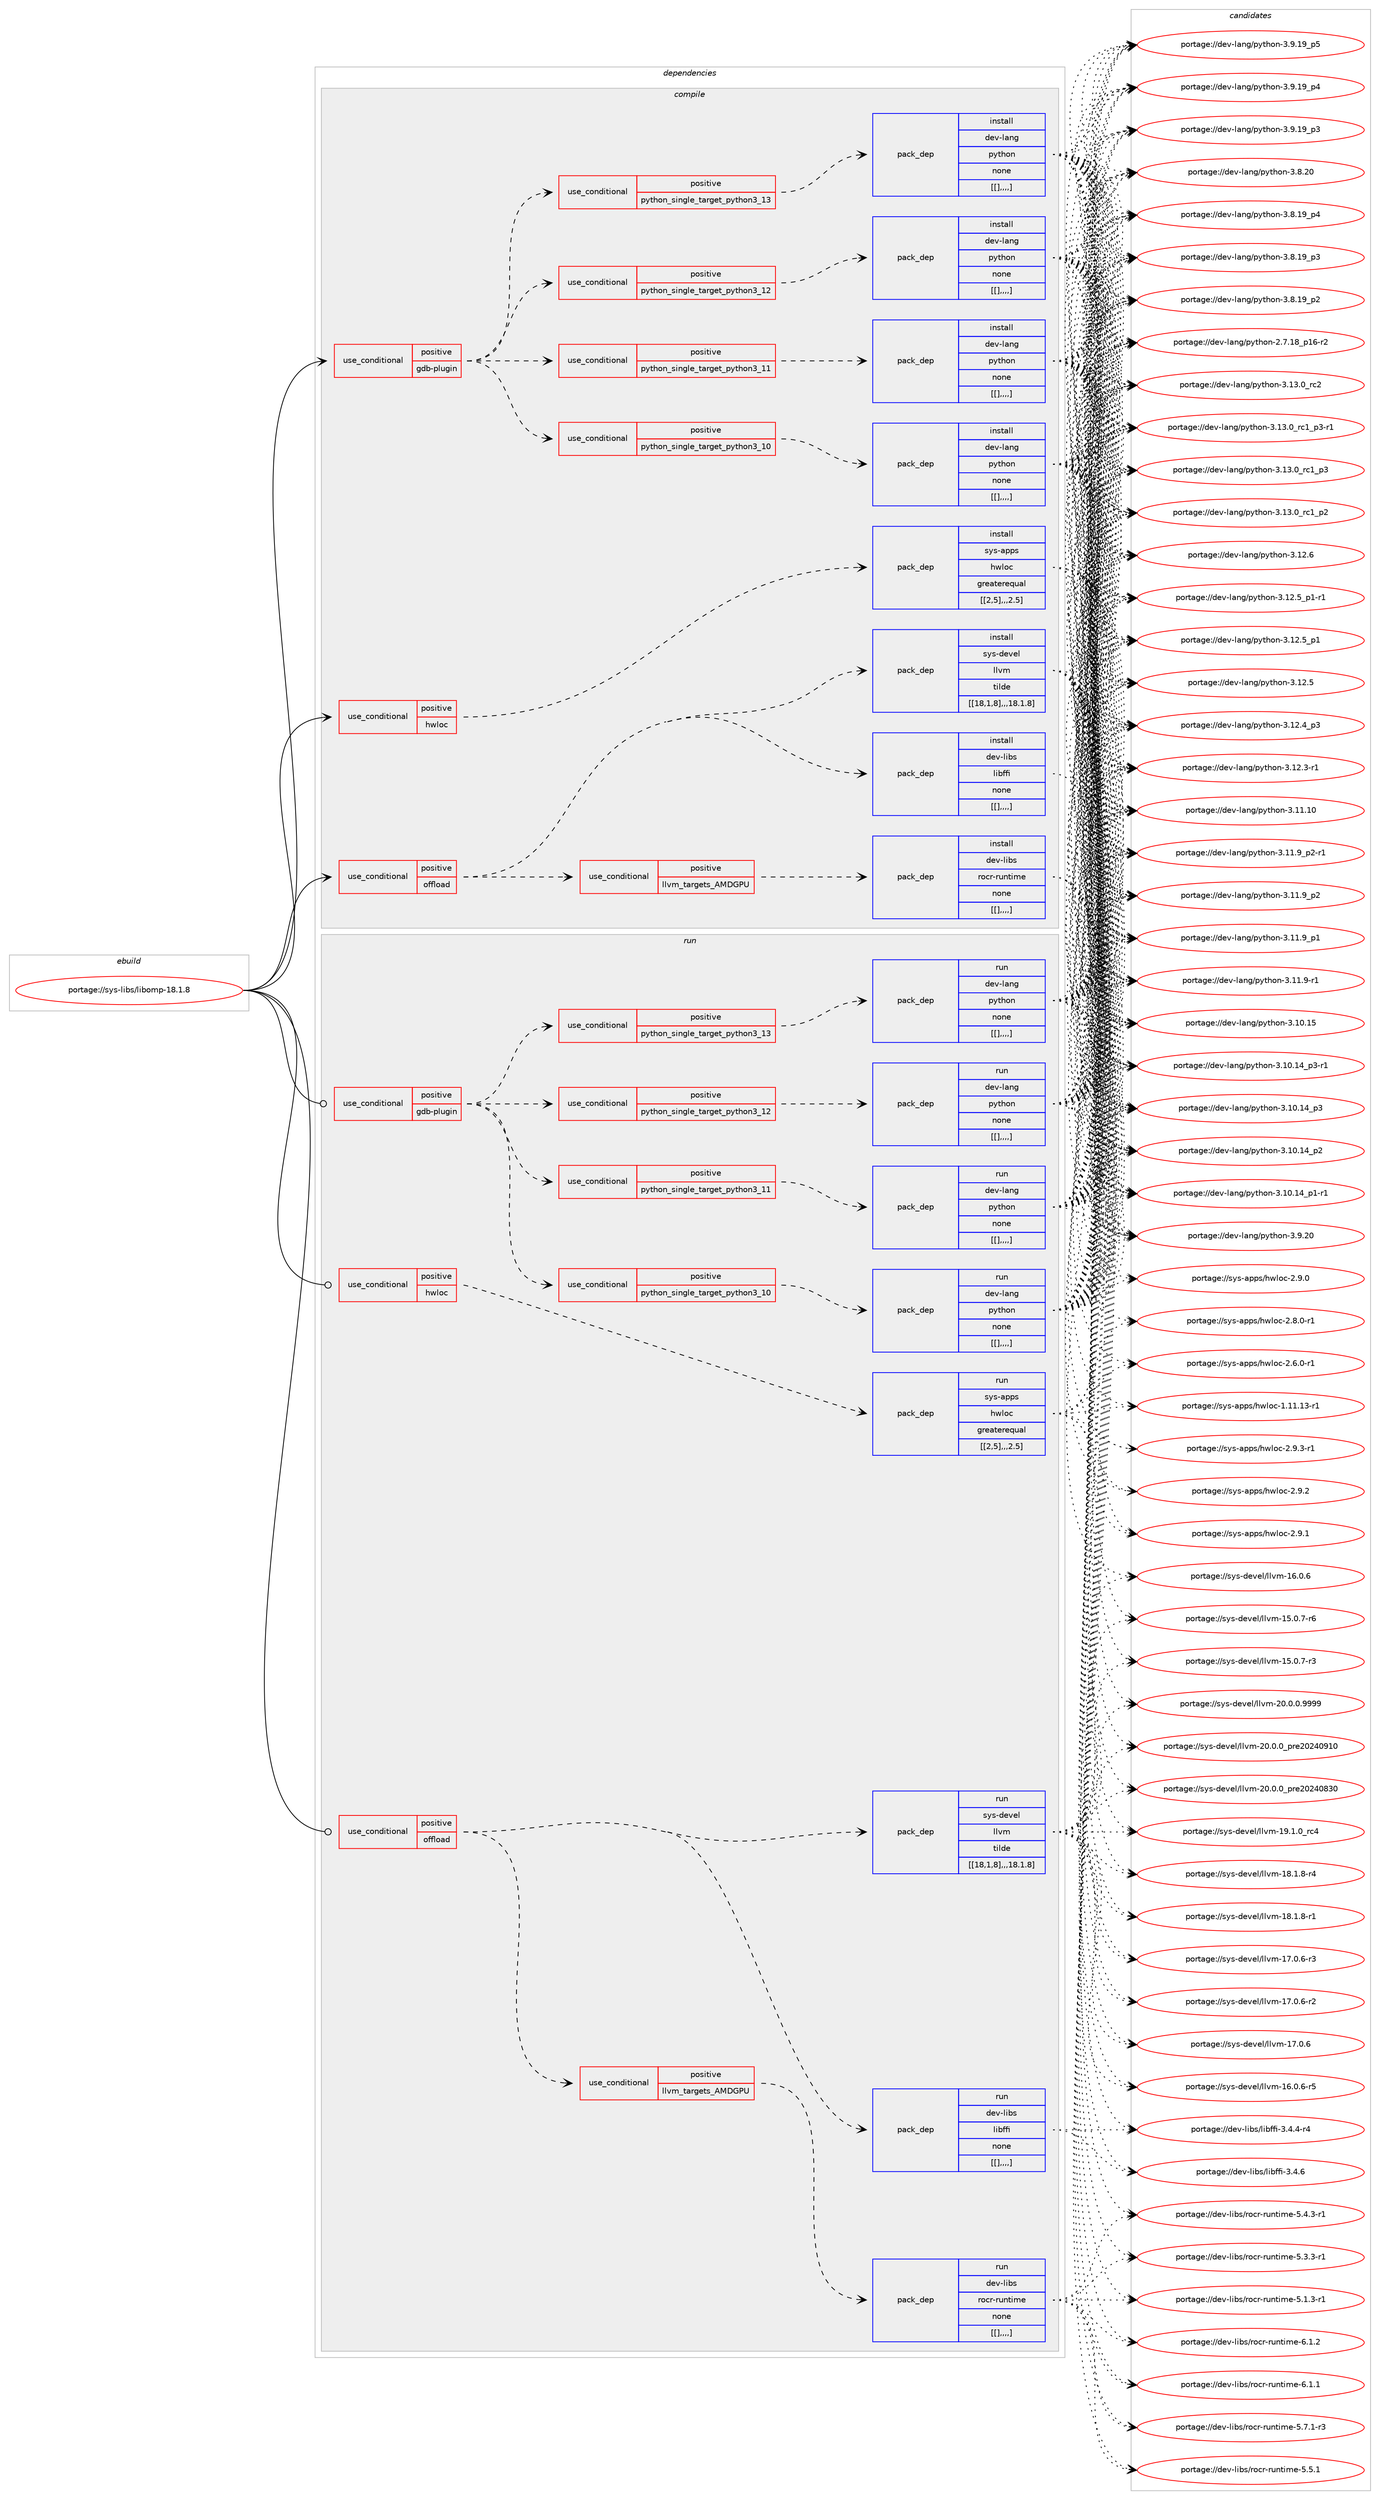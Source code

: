 digraph prolog {

# *************
# Graph options
# *************

newrank=true;
concentrate=true;
compound=true;
graph [rankdir=LR,fontname=Helvetica,fontsize=10,ranksep=1.5];#, ranksep=2.5, nodesep=0.2];
edge  [arrowhead=vee];
node  [fontname=Helvetica,fontsize=10];

# **********
# The ebuild
# **********

subgraph cluster_leftcol {
color=gray;
label=<<i>ebuild</i>>;
id [label="portage://sys-libs/libomp-18.1.8", color=red, width=4, href="../sys-libs/libomp-18.1.8.svg"];
}

# ****************
# The dependencies
# ****************

subgraph cluster_midcol {
color=gray;
label=<<i>dependencies</i>>;
subgraph cluster_compile {
fillcolor="#eeeeee";
style=filled;
label=<<i>compile</i>>;
subgraph cond122426 {
dependency459624 [label=<<TABLE BORDER="0" CELLBORDER="1" CELLSPACING="0" CELLPADDING="4"><TR><TD ROWSPAN="3" CELLPADDING="10">use_conditional</TD></TR><TR><TD>positive</TD></TR><TR><TD>gdb-plugin</TD></TR></TABLE>>, shape=none, color=red];
subgraph cond122427 {
dependency459625 [label=<<TABLE BORDER="0" CELLBORDER="1" CELLSPACING="0" CELLPADDING="4"><TR><TD ROWSPAN="3" CELLPADDING="10">use_conditional</TD></TR><TR><TD>positive</TD></TR><TR><TD>python_single_target_python3_10</TD></TR></TABLE>>, shape=none, color=red];
subgraph pack334078 {
dependency459626 [label=<<TABLE BORDER="0" CELLBORDER="1" CELLSPACING="0" CELLPADDING="4" WIDTH="220"><TR><TD ROWSPAN="6" CELLPADDING="30">pack_dep</TD></TR><TR><TD WIDTH="110">install</TD></TR><TR><TD>dev-lang</TD></TR><TR><TD>python</TD></TR><TR><TD>none</TD></TR><TR><TD>[[],,,,]</TD></TR></TABLE>>, shape=none, color=blue];
}
dependency459625:e -> dependency459626:w [weight=20,style="dashed",arrowhead="vee"];
}
dependency459624:e -> dependency459625:w [weight=20,style="dashed",arrowhead="vee"];
subgraph cond122428 {
dependency459627 [label=<<TABLE BORDER="0" CELLBORDER="1" CELLSPACING="0" CELLPADDING="4"><TR><TD ROWSPAN="3" CELLPADDING="10">use_conditional</TD></TR><TR><TD>positive</TD></TR><TR><TD>python_single_target_python3_11</TD></TR></TABLE>>, shape=none, color=red];
subgraph pack334079 {
dependency459628 [label=<<TABLE BORDER="0" CELLBORDER="1" CELLSPACING="0" CELLPADDING="4" WIDTH="220"><TR><TD ROWSPAN="6" CELLPADDING="30">pack_dep</TD></TR><TR><TD WIDTH="110">install</TD></TR><TR><TD>dev-lang</TD></TR><TR><TD>python</TD></TR><TR><TD>none</TD></TR><TR><TD>[[],,,,]</TD></TR></TABLE>>, shape=none, color=blue];
}
dependency459627:e -> dependency459628:w [weight=20,style="dashed",arrowhead="vee"];
}
dependency459624:e -> dependency459627:w [weight=20,style="dashed",arrowhead="vee"];
subgraph cond122429 {
dependency459629 [label=<<TABLE BORDER="0" CELLBORDER="1" CELLSPACING="0" CELLPADDING="4"><TR><TD ROWSPAN="3" CELLPADDING="10">use_conditional</TD></TR><TR><TD>positive</TD></TR><TR><TD>python_single_target_python3_12</TD></TR></TABLE>>, shape=none, color=red];
subgraph pack334080 {
dependency459630 [label=<<TABLE BORDER="0" CELLBORDER="1" CELLSPACING="0" CELLPADDING="4" WIDTH="220"><TR><TD ROWSPAN="6" CELLPADDING="30">pack_dep</TD></TR><TR><TD WIDTH="110">install</TD></TR><TR><TD>dev-lang</TD></TR><TR><TD>python</TD></TR><TR><TD>none</TD></TR><TR><TD>[[],,,,]</TD></TR></TABLE>>, shape=none, color=blue];
}
dependency459629:e -> dependency459630:w [weight=20,style="dashed",arrowhead="vee"];
}
dependency459624:e -> dependency459629:w [weight=20,style="dashed",arrowhead="vee"];
subgraph cond122430 {
dependency459631 [label=<<TABLE BORDER="0" CELLBORDER="1" CELLSPACING="0" CELLPADDING="4"><TR><TD ROWSPAN="3" CELLPADDING="10">use_conditional</TD></TR><TR><TD>positive</TD></TR><TR><TD>python_single_target_python3_13</TD></TR></TABLE>>, shape=none, color=red];
subgraph pack334081 {
dependency459632 [label=<<TABLE BORDER="0" CELLBORDER="1" CELLSPACING="0" CELLPADDING="4" WIDTH="220"><TR><TD ROWSPAN="6" CELLPADDING="30">pack_dep</TD></TR><TR><TD WIDTH="110">install</TD></TR><TR><TD>dev-lang</TD></TR><TR><TD>python</TD></TR><TR><TD>none</TD></TR><TR><TD>[[],,,,]</TD></TR></TABLE>>, shape=none, color=blue];
}
dependency459631:e -> dependency459632:w [weight=20,style="dashed",arrowhead="vee"];
}
dependency459624:e -> dependency459631:w [weight=20,style="dashed",arrowhead="vee"];
}
id:e -> dependency459624:w [weight=20,style="solid",arrowhead="vee"];
subgraph cond122431 {
dependency459633 [label=<<TABLE BORDER="0" CELLBORDER="1" CELLSPACING="0" CELLPADDING="4"><TR><TD ROWSPAN="3" CELLPADDING="10">use_conditional</TD></TR><TR><TD>positive</TD></TR><TR><TD>hwloc</TD></TR></TABLE>>, shape=none, color=red];
subgraph pack334082 {
dependency459634 [label=<<TABLE BORDER="0" CELLBORDER="1" CELLSPACING="0" CELLPADDING="4" WIDTH="220"><TR><TD ROWSPAN="6" CELLPADDING="30">pack_dep</TD></TR><TR><TD WIDTH="110">install</TD></TR><TR><TD>sys-apps</TD></TR><TR><TD>hwloc</TD></TR><TR><TD>greaterequal</TD></TR><TR><TD>[[2,5],,,2.5]</TD></TR></TABLE>>, shape=none, color=blue];
}
dependency459633:e -> dependency459634:w [weight=20,style="dashed",arrowhead="vee"];
}
id:e -> dependency459633:w [weight=20,style="solid",arrowhead="vee"];
subgraph cond122432 {
dependency459635 [label=<<TABLE BORDER="0" CELLBORDER="1" CELLSPACING="0" CELLPADDING="4"><TR><TD ROWSPAN="3" CELLPADDING="10">use_conditional</TD></TR><TR><TD>positive</TD></TR><TR><TD>offload</TD></TR></TABLE>>, shape=none, color=red];
subgraph pack334083 {
dependency459636 [label=<<TABLE BORDER="0" CELLBORDER="1" CELLSPACING="0" CELLPADDING="4" WIDTH="220"><TR><TD ROWSPAN="6" CELLPADDING="30">pack_dep</TD></TR><TR><TD WIDTH="110">install</TD></TR><TR><TD>dev-libs</TD></TR><TR><TD>libffi</TD></TR><TR><TD>none</TD></TR><TR><TD>[[],,,,]</TD></TR></TABLE>>, shape=none, color=blue];
}
dependency459635:e -> dependency459636:w [weight=20,style="dashed",arrowhead="vee"];
subgraph pack334084 {
dependency459637 [label=<<TABLE BORDER="0" CELLBORDER="1" CELLSPACING="0" CELLPADDING="4" WIDTH="220"><TR><TD ROWSPAN="6" CELLPADDING="30">pack_dep</TD></TR><TR><TD WIDTH="110">install</TD></TR><TR><TD>sys-devel</TD></TR><TR><TD>llvm</TD></TR><TR><TD>tilde</TD></TR><TR><TD>[[18,1,8],,,18.1.8]</TD></TR></TABLE>>, shape=none, color=blue];
}
dependency459635:e -> dependency459637:w [weight=20,style="dashed",arrowhead="vee"];
subgraph cond122433 {
dependency459638 [label=<<TABLE BORDER="0" CELLBORDER="1" CELLSPACING="0" CELLPADDING="4"><TR><TD ROWSPAN="3" CELLPADDING="10">use_conditional</TD></TR><TR><TD>positive</TD></TR><TR><TD>llvm_targets_AMDGPU</TD></TR></TABLE>>, shape=none, color=red];
subgraph pack334085 {
dependency459639 [label=<<TABLE BORDER="0" CELLBORDER="1" CELLSPACING="0" CELLPADDING="4" WIDTH="220"><TR><TD ROWSPAN="6" CELLPADDING="30">pack_dep</TD></TR><TR><TD WIDTH="110">install</TD></TR><TR><TD>dev-libs</TD></TR><TR><TD>rocr-runtime</TD></TR><TR><TD>none</TD></TR><TR><TD>[[],,,,]</TD></TR></TABLE>>, shape=none, color=blue];
}
dependency459638:e -> dependency459639:w [weight=20,style="dashed",arrowhead="vee"];
}
dependency459635:e -> dependency459638:w [weight=20,style="dashed",arrowhead="vee"];
}
id:e -> dependency459635:w [weight=20,style="solid",arrowhead="vee"];
}
subgraph cluster_compileandrun {
fillcolor="#eeeeee";
style=filled;
label=<<i>compile and run</i>>;
}
subgraph cluster_run {
fillcolor="#eeeeee";
style=filled;
label=<<i>run</i>>;
subgraph cond122434 {
dependency459640 [label=<<TABLE BORDER="0" CELLBORDER="1" CELLSPACING="0" CELLPADDING="4"><TR><TD ROWSPAN="3" CELLPADDING="10">use_conditional</TD></TR><TR><TD>positive</TD></TR><TR><TD>gdb-plugin</TD></TR></TABLE>>, shape=none, color=red];
subgraph cond122435 {
dependency459641 [label=<<TABLE BORDER="0" CELLBORDER="1" CELLSPACING="0" CELLPADDING="4"><TR><TD ROWSPAN="3" CELLPADDING="10">use_conditional</TD></TR><TR><TD>positive</TD></TR><TR><TD>python_single_target_python3_10</TD></TR></TABLE>>, shape=none, color=red];
subgraph pack334086 {
dependency459642 [label=<<TABLE BORDER="0" CELLBORDER="1" CELLSPACING="0" CELLPADDING="4" WIDTH="220"><TR><TD ROWSPAN="6" CELLPADDING="30">pack_dep</TD></TR><TR><TD WIDTH="110">run</TD></TR><TR><TD>dev-lang</TD></TR><TR><TD>python</TD></TR><TR><TD>none</TD></TR><TR><TD>[[],,,,]</TD></TR></TABLE>>, shape=none, color=blue];
}
dependency459641:e -> dependency459642:w [weight=20,style="dashed",arrowhead="vee"];
}
dependency459640:e -> dependency459641:w [weight=20,style="dashed",arrowhead="vee"];
subgraph cond122436 {
dependency459643 [label=<<TABLE BORDER="0" CELLBORDER="1" CELLSPACING="0" CELLPADDING="4"><TR><TD ROWSPAN="3" CELLPADDING="10">use_conditional</TD></TR><TR><TD>positive</TD></TR><TR><TD>python_single_target_python3_11</TD></TR></TABLE>>, shape=none, color=red];
subgraph pack334087 {
dependency459644 [label=<<TABLE BORDER="0" CELLBORDER="1" CELLSPACING="0" CELLPADDING="4" WIDTH="220"><TR><TD ROWSPAN="6" CELLPADDING="30">pack_dep</TD></TR><TR><TD WIDTH="110">run</TD></TR><TR><TD>dev-lang</TD></TR><TR><TD>python</TD></TR><TR><TD>none</TD></TR><TR><TD>[[],,,,]</TD></TR></TABLE>>, shape=none, color=blue];
}
dependency459643:e -> dependency459644:w [weight=20,style="dashed",arrowhead="vee"];
}
dependency459640:e -> dependency459643:w [weight=20,style="dashed",arrowhead="vee"];
subgraph cond122437 {
dependency459645 [label=<<TABLE BORDER="0" CELLBORDER="1" CELLSPACING="0" CELLPADDING="4"><TR><TD ROWSPAN="3" CELLPADDING="10">use_conditional</TD></TR><TR><TD>positive</TD></TR><TR><TD>python_single_target_python3_12</TD></TR></TABLE>>, shape=none, color=red];
subgraph pack334088 {
dependency459646 [label=<<TABLE BORDER="0" CELLBORDER="1" CELLSPACING="0" CELLPADDING="4" WIDTH="220"><TR><TD ROWSPAN="6" CELLPADDING="30">pack_dep</TD></TR><TR><TD WIDTH="110">run</TD></TR><TR><TD>dev-lang</TD></TR><TR><TD>python</TD></TR><TR><TD>none</TD></TR><TR><TD>[[],,,,]</TD></TR></TABLE>>, shape=none, color=blue];
}
dependency459645:e -> dependency459646:w [weight=20,style="dashed",arrowhead="vee"];
}
dependency459640:e -> dependency459645:w [weight=20,style="dashed",arrowhead="vee"];
subgraph cond122438 {
dependency459647 [label=<<TABLE BORDER="0" CELLBORDER="1" CELLSPACING="0" CELLPADDING="4"><TR><TD ROWSPAN="3" CELLPADDING="10">use_conditional</TD></TR><TR><TD>positive</TD></TR><TR><TD>python_single_target_python3_13</TD></TR></TABLE>>, shape=none, color=red];
subgraph pack334089 {
dependency459648 [label=<<TABLE BORDER="0" CELLBORDER="1" CELLSPACING="0" CELLPADDING="4" WIDTH="220"><TR><TD ROWSPAN="6" CELLPADDING="30">pack_dep</TD></TR><TR><TD WIDTH="110">run</TD></TR><TR><TD>dev-lang</TD></TR><TR><TD>python</TD></TR><TR><TD>none</TD></TR><TR><TD>[[],,,,]</TD></TR></TABLE>>, shape=none, color=blue];
}
dependency459647:e -> dependency459648:w [weight=20,style="dashed",arrowhead="vee"];
}
dependency459640:e -> dependency459647:w [weight=20,style="dashed",arrowhead="vee"];
}
id:e -> dependency459640:w [weight=20,style="solid",arrowhead="odot"];
subgraph cond122439 {
dependency459649 [label=<<TABLE BORDER="0" CELLBORDER="1" CELLSPACING="0" CELLPADDING="4"><TR><TD ROWSPAN="3" CELLPADDING="10">use_conditional</TD></TR><TR><TD>positive</TD></TR><TR><TD>hwloc</TD></TR></TABLE>>, shape=none, color=red];
subgraph pack334090 {
dependency459650 [label=<<TABLE BORDER="0" CELLBORDER="1" CELLSPACING="0" CELLPADDING="4" WIDTH="220"><TR><TD ROWSPAN="6" CELLPADDING="30">pack_dep</TD></TR><TR><TD WIDTH="110">run</TD></TR><TR><TD>sys-apps</TD></TR><TR><TD>hwloc</TD></TR><TR><TD>greaterequal</TD></TR><TR><TD>[[2,5],,,2.5]</TD></TR></TABLE>>, shape=none, color=blue];
}
dependency459649:e -> dependency459650:w [weight=20,style="dashed",arrowhead="vee"];
}
id:e -> dependency459649:w [weight=20,style="solid",arrowhead="odot"];
subgraph cond122440 {
dependency459651 [label=<<TABLE BORDER="0" CELLBORDER="1" CELLSPACING="0" CELLPADDING="4"><TR><TD ROWSPAN="3" CELLPADDING="10">use_conditional</TD></TR><TR><TD>positive</TD></TR><TR><TD>offload</TD></TR></TABLE>>, shape=none, color=red];
subgraph pack334091 {
dependency459652 [label=<<TABLE BORDER="0" CELLBORDER="1" CELLSPACING="0" CELLPADDING="4" WIDTH="220"><TR><TD ROWSPAN="6" CELLPADDING="30">pack_dep</TD></TR><TR><TD WIDTH="110">run</TD></TR><TR><TD>dev-libs</TD></TR><TR><TD>libffi</TD></TR><TR><TD>none</TD></TR><TR><TD>[[],,,,]</TD></TR></TABLE>>, shape=none, color=blue];
}
dependency459651:e -> dependency459652:w [weight=20,style="dashed",arrowhead="vee"];
subgraph pack334092 {
dependency459653 [label=<<TABLE BORDER="0" CELLBORDER="1" CELLSPACING="0" CELLPADDING="4" WIDTH="220"><TR><TD ROWSPAN="6" CELLPADDING="30">pack_dep</TD></TR><TR><TD WIDTH="110">run</TD></TR><TR><TD>sys-devel</TD></TR><TR><TD>llvm</TD></TR><TR><TD>tilde</TD></TR><TR><TD>[[18,1,8],,,18.1.8]</TD></TR></TABLE>>, shape=none, color=blue];
}
dependency459651:e -> dependency459653:w [weight=20,style="dashed",arrowhead="vee"];
subgraph cond122441 {
dependency459654 [label=<<TABLE BORDER="0" CELLBORDER="1" CELLSPACING="0" CELLPADDING="4"><TR><TD ROWSPAN="3" CELLPADDING="10">use_conditional</TD></TR><TR><TD>positive</TD></TR><TR><TD>llvm_targets_AMDGPU</TD></TR></TABLE>>, shape=none, color=red];
subgraph pack334093 {
dependency459655 [label=<<TABLE BORDER="0" CELLBORDER="1" CELLSPACING="0" CELLPADDING="4" WIDTH="220"><TR><TD ROWSPAN="6" CELLPADDING="30">pack_dep</TD></TR><TR><TD WIDTH="110">run</TD></TR><TR><TD>dev-libs</TD></TR><TR><TD>rocr-runtime</TD></TR><TR><TD>none</TD></TR><TR><TD>[[],,,,]</TD></TR></TABLE>>, shape=none, color=blue];
}
dependency459654:e -> dependency459655:w [weight=20,style="dashed",arrowhead="vee"];
}
dependency459651:e -> dependency459654:w [weight=20,style="dashed",arrowhead="vee"];
}
id:e -> dependency459651:w [weight=20,style="solid",arrowhead="odot"];
}
}

# **************
# The candidates
# **************

subgraph cluster_choices {
rank=same;
color=gray;
label=<<i>candidates</i>>;

subgraph choice334078 {
color=black;
nodesep=1;
choice10010111845108971101034711212111610411111045514649514648951149950 [label="portage://dev-lang/python-3.13.0_rc2", color=red, width=4,href="../dev-lang/python-3.13.0_rc2.svg"];
choice1001011184510897110103471121211161041111104551464951464895114994995112514511449 [label="portage://dev-lang/python-3.13.0_rc1_p3-r1", color=red, width=4,href="../dev-lang/python-3.13.0_rc1_p3-r1.svg"];
choice100101118451089711010347112121116104111110455146495146489511499499511251 [label="portage://dev-lang/python-3.13.0_rc1_p3", color=red, width=4,href="../dev-lang/python-3.13.0_rc1_p3.svg"];
choice100101118451089711010347112121116104111110455146495146489511499499511250 [label="portage://dev-lang/python-3.13.0_rc1_p2", color=red, width=4,href="../dev-lang/python-3.13.0_rc1_p2.svg"];
choice10010111845108971101034711212111610411111045514649504654 [label="portage://dev-lang/python-3.12.6", color=red, width=4,href="../dev-lang/python-3.12.6.svg"];
choice1001011184510897110103471121211161041111104551464950465395112494511449 [label="portage://dev-lang/python-3.12.5_p1-r1", color=red, width=4,href="../dev-lang/python-3.12.5_p1-r1.svg"];
choice100101118451089711010347112121116104111110455146495046539511249 [label="portage://dev-lang/python-3.12.5_p1", color=red, width=4,href="../dev-lang/python-3.12.5_p1.svg"];
choice10010111845108971101034711212111610411111045514649504653 [label="portage://dev-lang/python-3.12.5", color=red, width=4,href="../dev-lang/python-3.12.5.svg"];
choice100101118451089711010347112121116104111110455146495046529511251 [label="portage://dev-lang/python-3.12.4_p3", color=red, width=4,href="../dev-lang/python-3.12.4_p3.svg"];
choice100101118451089711010347112121116104111110455146495046514511449 [label="portage://dev-lang/python-3.12.3-r1", color=red, width=4,href="../dev-lang/python-3.12.3-r1.svg"];
choice1001011184510897110103471121211161041111104551464949464948 [label="portage://dev-lang/python-3.11.10", color=red, width=4,href="../dev-lang/python-3.11.10.svg"];
choice1001011184510897110103471121211161041111104551464949465795112504511449 [label="portage://dev-lang/python-3.11.9_p2-r1", color=red, width=4,href="../dev-lang/python-3.11.9_p2-r1.svg"];
choice100101118451089711010347112121116104111110455146494946579511250 [label="portage://dev-lang/python-3.11.9_p2", color=red, width=4,href="../dev-lang/python-3.11.9_p2.svg"];
choice100101118451089711010347112121116104111110455146494946579511249 [label="portage://dev-lang/python-3.11.9_p1", color=red, width=4,href="../dev-lang/python-3.11.9_p1.svg"];
choice100101118451089711010347112121116104111110455146494946574511449 [label="portage://dev-lang/python-3.11.9-r1", color=red, width=4,href="../dev-lang/python-3.11.9-r1.svg"];
choice1001011184510897110103471121211161041111104551464948464953 [label="portage://dev-lang/python-3.10.15", color=red, width=4,href="../dev-lang/python-3.10.15.svg"];
choice100101118451089711010347112121116104111110455146494846495295112514511449 [label="portage://dev-lang/python-3.10.14_p3-r1", color=red, width=4,href="../dev-lang/python-3.10.14_p3-r1.svg"];
choice10010111845108971101034711212111610411111045514649484649529511251 [label="portage://dev-lang/python-3.10.14_p3", color=red, width=4,href="../dev-lang/python-3.10.14_p3.svg"];
choice10010111845108971101034711212111610411111045514649484649529511250 [label="portage://dev-lang/python-3.10.14_p2", color=red, width=4,href="../dev-lang/python-3.10.14_p2.svg"];
choice100101118451089711010347112121116104111110455146494846495295112494511449 [label="portage://dev-lang/python-3.10.14_p1-r1", color=red, width=4,href="../dev-lang/python-3.10.14_p1-r1.svg"];
choice10010111845108971101034711212111610411111045514657465048 [label="portage://dev-lang/python-3.9.20", color=red, width=4,href="../dev-lang/python-3.9.20.svg"];
choice100101118451089711010347112121116104111110455146574649579511253 [label="portage://dev-lang/python-3.9.19_p5", color=red, width=4,href="../dev-lang/python-3.9.19_p5.svg"];
choice100101118451089711010347112121116104111110455146574649579511252 [label="portage://dev-lang/python-3.9.19_p4", color=red, width=4,href="../dev-lang/python-3.9.19_p4.svg"];
choice100101118451089711010347112121116104111110455146574649579511251 [label="portage://dev-lang/python-3.9.19_p3", color=red, width=4,href="../dev-lang/python-3.9.19_p3.svg"];
choice10010111845108971101034711212111610411111045514656465048 [label="portage://dev-lang/python-3.8.20", color=red, width=4,href="../dev-lang/python-3.8.20.svg"];
choice100101118451089711010347112121116104111110455146564649579511252 [label="portage://dev-lang/python-3.8.19_p4", color=red, width=4,href="../dev-lang/python-3.8.19_p4.svg"];
choice100101118451089711010347112121116104111110455146564649579511251 [label="portage://dev-lang/python-3.8.19_p3", color=red, width=4,href="../dev-lang/python-3.8.19_p3.svg"];
choice100101118451089711010347112121116104111110455146564649579511250 [label="portage://dev-lang/python-3.8.19_p2", color=red, width=4,href="../dev-lang/python-3.8.19_p2.svg"];
choice100101118451089711010347112121116104111110455046554649569511249544511450 [label="portage://dev-lang/python-2.7.18_p16-r2", color=red, width=4,href="../dev-lang/python-2.7.18_p16-r2.svg"];
dependency459626:e -> choice10010111845108971101034711212111610411111045514649514648951149950:w [style=dotted,weight="100"];
dependency459626:e -> choice1001011184510897110103471121211161041111104551464951464895114994995112514511449:w [style=dotted,weight="100"];
dependency459626:e -> choice100101118451089711010347112121116104111110455146495146489511499499511251:w [style=dotted,weight="100"];
dependency459626:e -> choice100101118451089711010347112121116104111110455146495146489511499499511250:w [style=dotted,weight="100"];
dependency459626:e -> choice10010111845108971101034711212111610411111045514649504654:w [style=dotted,weight="100"];
dependency459626:e -> choice1001011184510897110103471121211161041111104551464950465395112494511449:w [style=dotted,weight="100"];
dependency459626:e -> choice100101118451089711010347112121116104111110455146495046539511249:w [style=dotted,weight="100"];
dependency459626:e -> choice10010111845108971101034711212111610411111045514649504653:w [style=dotted,weight="100"];
dependency459626:e -> choice100101118451089711010347112121116104111110455146495046529511251:w [style=dotted,weight="100"];
dependency459626:e -> choice100101118451089711010347112121116104111110455146495046514511449:w [style=dotted,weight="100"];
dependency459626:e -> choice1001011184510897110103471121211161041111104551464949464948:w [style=dotted,weight="100"];
dependency459626:e -> choice1001011184510897110103471121211161041111104551464949465795112504511449:w [style=dotted,weight="100"];
dependency459626:e -> choice100101118451089711010347112121116104111110455146494946579511250:w [style=dotted,weight="100"];
dependency459626:e -> choice100101118451089711010347112121116104111110455146494946579511249:w [style=dotted,weight="100"];
dependency459626:e -> choice100101118451089711010347112121116104111110455146494946574511449:w [style=dotted,weight="100"];
dependency459626:e -> choice1001011184510897110103471121211161041111104551464948464953:w [style=dotted,weight="100"];
dependency459626:e -> choice100101118451089711010347112121116104111110455146494846495295112514511449:w [style=dotted,weight="100"];
dependency459626:e -> choice10010111845108971101034711212111610411111045514649484649529511251:w [style=dotted,weight="100"];
dependency459626:e -> choice10010111845108971101034711212111610411111045514649484649529511250:w [style=dotted,weight="100"];
dependency459626:e -> choice100101118451089711010347112121116104111110455146494846495295112494511449:w [style=dotted,weight="100"];
dependency459626:e -> choice10010111845108971101034711212111610411111045514657465048:w [style=dotted,weight="100"];
dependency459626:e -> choice100101118451089711010347112121116104111110455146574649579511253:w [style=dotted,weight="100"];
dependency459626:e -> choice100101118451089711010347112121116104111110455146574649579511252:w [style=dotted,weight="100"];
dependency459626:e -> choice100101118451089711010347112121116104111110455146574649579511251:w [style=dotted,weight="100"];
dependency459626:e -> choice10010111845108971101034711212111610411111045514656465048:w [style=dotted,weight="100"];
dependency459626:e -> choice100101118451089711010347112121116104111110455146564649579511252:w [style=dotted,weight="100"];
dependency459626:e -> choice100101118451089711010347112121116104111110455146564649579511251:w [style=dotted,weight="100"];
dependency459626:e -> choice100101118451089711010347112121116104111110455146564649579511250:w [style=dotted,weight="100"];
dependency459626:e -> choice100101118451089711010347112121116104111110455046554649569511249544511450:w [style=dotted,weight="100"];
}
subgraph choice334079 {
color=black;
nodesep=1;
choice10010111845108971101034711212111610411111045514649514648951149950 [label="portage://dev-lang/python-3.13.0_rc2", color=red, width=4,href="../dev-lang/python-3.13.0_rc2.svg"];
choice1001011184510897110103471121211161041111104551464951464895114994995112514511449 [label="portage://dev-lang/python-3.13.0_rc1_p3-r1", color=red, width=4,href="../dev-lang/python-3.13.0_rc1_p3-r1.svg"];
choice100101118451089711010347112121116104111110455146495146489511499499511251 [label="portage://dev-lang/python-3.13.0_rc1_p3", color=red, width=4,href="../dev-lang/python-3.13.0_rc1_p3.svg"];
choice100101118451089711010347112121116104111110455146495146489511499499511250 [label="portage://dev-lang/python-3.13.0_rc1_p2", color=red, width=4,href="../dev-lang/python-3.13.0_rc1_p2.svg"];
choice10010111845108971101034711212111610411111045514649504654 [label="portage://dev-lang/python-3.12.6", color=red, width=4,href="../dev-lang/python-3.12.6.svg"];
choice1001011184510897110103471121211161041111104551464950465395112494511449 [label="portage://dev-lang/python-3.12.5_p1-r1", color=red, width=4,href="../dev-lang/python-3.12.5_p1-r1.svg"];
choice100101118451089711010347112121116104111110455146495046539511249 [label="portage://dev-lang/python-3.12.5_p1", color=red, width=4,href="../dev-lang/python-3.12.5_p1.svg"];
choice10010111845108971101034711212111610411111045514649504653 [label="portage://dev-lang/python-3.12.5", color=red, width=4,href="../dev-lang/python-3.12.5.svg"];
choice100101118451089711010347112121116104111110455146495046529511251 [label="portage://dev-lang/python-3.12.4_p3", color=red, width=4,href="../dev-lang/python-3.12.4_p3.svg"];
choice100101118451089711010347112121116104111110455146495046514511449 [label="portage://dev-lang/python-3.12.3-r1", color=red, width=4,href="../dev-lang/python-3.12.3-r1.svg"];
choice1001011184510897110103471121211161041111104551464949464948 [label="portage://dev-lang/python-3.11.10", color=red, width=4,href="../dev-lang/python-3.11.10.svg"];
choice1001011184510897110103471121211161041111104551464949465795112504511449 [label="portage://dev-lang/python-3.11.9_p2-r1", color=red, width=4,href="../dev-lang/python-3.11.9_p2-r1.svg"];
choice100101118451089711010347112121116104111110455146494946579511250 [label="portage://dev-lang/python-3.11.9_p2", color=red, width=4,href="../dev-lang/python-3.11.9_p2.svg"];
choice100101118451089711010347112121116104111110455146494946579511249 [label="portage://dev-lang/python-3.11.9_p1", color=red, width=4,href="../dev-lang/python-3.11.9_p1.svg"];
choice100101118451089711010347112121116104111110455146494946574511449 [label="portage://dev-lang/python-3.11.9-r1", color=red, width=4,href="../dev-lang/python-3.11.9-r1.svg"];
choice1001011184510897110103471121211161041111104551464948464953 [label="portage://dev-lang/python-3.10.15", color=red, width=4,href="../dev-lang/python-3.10.15.svg"];
choice100101118451089711010347112121116104111110455146494846495295112514511449 [label="portage://dev-lang/python-3.10.14_p3-r1", color=red, width=4,href="../dev-lang/python-3.10.14_p3-r1.svg"];
choice10010111845108971101034711212111610411111045514649484649529511251 [label="portage://dev-lang/python-3.10.14_p3", color=red, width=4,href="../dev-lang/python-3.10.14_p3.svg"];
choice10010111845108971101034711212111610411111045514649484649529511250 [label="portage://dev-lang/python-3.10.14_p2", color=red, width=4,href="../dev-lang/python-3.10.14_p2.svg"];
choice100101118451089711010347112121116104111110455146494846495295112494511449 [label="portage://dev-lang/python-3.10.14_p1-r1", color=red, width=4,href="../dev-lang/python-3.10.14_p1-r1.svg"];
choice10010111845108971101034711212111610411111045514657465048 [label="portage://dev-lang/python-3.9.20", color=red, width=4,href="../dev-lang/python-3.9.20.svg"];
choice100101118451089711010347112121116104111110455146574649579511253 [label="portage://dev-lang/python-3.9.19_p5", color=red, width=4,href="../dev-lang/python-3.9.19_p5.svg"];
choice100101118451089711010347112121116104111110455146574649579511252 [label="portage://dev-lang/python-3.9.19_p4", color=red, width=4,href="../dev-lang/python-3.9.19_p4.svg"];
choice100101118451089711010347112121116104111110455146574649579511251 [label="portage://dev-lang/python-3.9.19_p3", color=red, width=4,href="../dev-lang/python-3.9.19_p3.svg"];
choice10010111845108971101034711212111610411111045514656465048 [label="portage://dev-lang/python-3.8.20", color=red, width=4,href="../dev-lang/python-3.8.20.svg"];
choice100101118451089711010347112121116104111110455146564649579511252 [label="portage://dev-lang/python-3.8.19_p4", color=red, width=4,href="../dev-lang/python-3.8.19_p4.svg"];
choice100101118451089711010347112121116104111110455146564649579511251 [label="portage://dev-lang/python-3.8.19_p3", color=red, width=4,href="../dev-lang/python-3.8.19_p3.svg"];
choice100101118451089711010347112121116104111110455146564649579511250 [label="portage://dev-lang/python-3.8.19_p2", color=red, width=4,href="../dev-lang/python-3.8.19_p2.svg"];
choice100101118451089711010347112121116104111110455046554649569511249544511450 [label="portage://dev-lang/python-2.7.18_p16-r2", color=red, width=4,href="../dev-lang/python-2.7.18_p16-r2.svg"];
dependency459628:e -> choice10010111845108971101034711212111610411111045514649514648951149950:w [style=dotted,weight="100"];
dependency459628:e -> choice1001011184510897110103471121211161041111104551464951464895114994995112514511449:w [style=dotted,weight="100"];
dependency459628:e -> choice100101118451089711010347112121116104111110455146495146489511499499511251:w [style=dotted,weight="100"];
dependency459628:e -> choice100101118451089711010347112121116104111110455146495146489511499499511250:w [style=dotted,weight="100"];
dependency459628:e -> choice10010111845108971101034711212111610411111045514649504654:w [style=dotted,weight="100"];
dependency459628:e -> choice1001011184510897110103471121211161041111104551464950465395112494511449:w [style=dotted,weight="100"];
dependency459628:e -> choice100101118451089711010347112121116104111110455146495046539511249:w [style=dotted,weight="100"];
dependency459628:e -> choice10010111845108971101034711212111610411111045514649504653:w [style=dotted,weight="100"];
dependency459628:e -> choice100101118451089711010347112121116104111110455146495046529511251:w [style=dotted,weight="100"];
dependency459628:e -> choice100101118451089711010347112121116104111110455146495046514511449:w [style=dotted,weight="100"];
dependency459628:e -> choice1001011184510897110103471121211161041111104551464949464948:w [style=dotted,weight="100"];
dependency459628:e -> choice1001011184510897110103471121211161041111104551464949465795112504511449:w [style=dotted,weight="100"];
dependency459628:e -> choice100101118451089711010347112121116104111110455146494946579511250:w [style=dotted,weight="100"];
dependency459628:e -> choice100101118451089711010347112121116104111110455146494946579511249:w [style=dotted,weight="100"];
dependency459628:e -> choice100101118451089711010347112121116104111110455146494946574511449:w [style=dotted,weight="100"];
dependency459628:e -> choice1001011184510897110103471121211161041111104551464948464953:w [style=dotted,weight="100"];
dependency459628:e -> choice100101118451089711010347112121116104111110455146494846495295112514511449:w [style=dotted,weight="100"];
dependency459628:e -> choice10010111845108971101034711212111610411111045514649484649529511251:w [style=dotted,weight="100"];
dependency459628:e -> choice10010111845108971101034711212111610411111045514649484649529511250:w [style=dotted,weight="100"];
dependency459628:e -> choice100101118451089711010347112121116104111110455146494846495295112494511449:w [style=dotted,weight="100"];
dependency459628:e -> choice10010111845108971101034711212111610411111045514657465048:w [style=dotted,weight="100"];
dependency459628:e -> choice100101118451089711010347112121116104111110455146574649579511253:w [style=dotted,weight="100"];
dependency459628:e -> choice100101118451089711010347112121116104111110455146574649579511252:w [style=dotted,weight="100"];
dependency459628:e -> choice100101118451089711010347112121116104111110455146574649579511251:w [style=dotted,weight="100"];
dependency459628:e -> choice10010111845108971101034711212111610411111045514656465048:w [style=dotted,weight="100"];
dependency459628:e -> choice100101118451089711010347112121116104111110455146564649579511252:w [style=dotted,weight="100"];
dependency459628:e -> choice100101118451089711010347112121116104111110455146564649579511251:w [style=dotted,weight="100"];
dependency459628:e -> choice100101118451089711010347112121116104111110455146564649579511250:w [style=dotted,weight="100"];
dependency459628:e -> choice100101118451089711010347112121116104111110455046554649569511249544511450:w [style=dotted,weight="100"];
}
subgraph choice334080 {
color=black;
nodesep=1;
choice10010111845108971101034711212111610411111045514649514648951149950 [label="portage://dev-lang/python-3.13.0_rc2", color=red, width=4,href="../dev-lang/python-3.13.0_rc2.svg"];
choice1001011184510897110103471121211161041111104551464951464895114994995112514511449 [label="portage://dev-lang/python-3.13.0_rc1_p3-r1", color=red, width=4,href="../dev-lang/python-3.13.0_rc1_p3-r1.svg"];
choice100101118451089711010347112121116104111110455146495146489511499499511251 [label="portage://dev-lang/python-3.13.0_rc1_p3", color=red, width=4,href="../dev-lang/python-3.13.0_rc1_p3.svg"];
choice100101118451089711010347112121116104111110455146495146489511499499511250 [label="portage://dev-lang/python-3.13.0_rc1_p2", color=red, width=4,href="../dev-lang/python-3.13.0_rc1_p2.svg"];
choice10010111845108971101034711212111610411111045514649504654 [label="portage://dev-lang/python-3.12.6", color=red, width=4,href="../dev-lang/python-3.12.6.svg"];
choice1001011184510897110103471121211161041111104551464950465395112494511449 [label="portage://dev-lang/python-3.12.5_p1-r1", color=red, width=4,href="../dev-lang/python-3.12.5_p1-r1.svg"];
choice100101118451089711010347112121116104111110455146495046539511249 [label="portage://dev-lang/python-3.12.5_p1", color=red, width=4,href="../dev-lang/python-3.12.5_p1.svg"];
choice10010111845108971101034711212111610411111045514649504653 [label="portage://dev-lang/python-3.12.5", color=red, width=4,href="../dev-lang/python-3.12.5.svg"];
choice100101118451089711010347112121116104111110455146495046529511251 [label="portage://dev-lang/python-3.12.4_p3", color=red, width=4,href="../dev-lang/python-3.12.4_p3.svg"];
choice100101118451089711010347112121116104111110455146495046514511449 [label="portage://dev-lang/python-3.12.3-r1", color=red, width=4,href="../dev-lang/python-3.12.3-r1.svg"];
choice1001011184510897110103471121211161041111104551464949464948 [label="portage://dev-lang/python-3.11.10", color=red, width=4,href="../dev-lang/python-3.11.10.svg"];
choice1001011184510897110103471121211161041111104551464949465795112504511449 [label="portage://dev-lang/python-3.11.9_p2-r1", color=red, width=4,href="../dev-lang/python-3.11.9_p2-r1.svg"];
choice100101118451089711010347112121116104111110455146494946579511250 [label="portage://dev-lang/python-3.11.9_p2", color=red, width=4,href="../dev-lang/python-3.11.9_p2.svg"];
choice100101118451089711010347112121116104111110455146494946579511249 [label="portage://dev-lang/python-3.11.9_p1", color=red, width=4,href="../dev-lang/python-3.11.9_p1.svg"];
choice100101118451089711010347112121116104111110455146494946574511449 [label="portage://dev-lang/python-3.11.9-r1", color=red, width=4,href="../dev-lang/python-3.11.9-r1.svg"];
choice1001011184510897110103471121211161041111104551464948464953 [label="portage://dev-lang/python-3.10.15", color=red, width=4,href="../dev-lang/python-3.10.15.svg"];
choice100101118451089711010347112121116104111110455146494846495295112514511449 [label="portage://dev-lang/python-3.10.14_p3-r1", color=red, width=4,href="../dev-lang/python-3.10.14_p3-r1.svg"];
choice10010111845108971101034711212111610411111045514649484649529511251 [label="portage://dev-lang/python-3.10.14_p3", color=red, width=4,href="../dev-lang/python-3.10.14_p3.svg"];
choice10010111845108971101034711212111610411111045514649484649529511250 [label="portage://dev-lang/python-3.10.14_p2", color=red, width=4,href="../dev-lang/python-3.10.14_p2.svg"];
choice100101118451089711010347112121116104111110455146494846495295112494511449 [label="portage://dev-lang/python-3.10.14_p1-r1", color=red, width=4,href="../dev-lang/python-3.10.14_p1-r1.svg"];
choice10010111845108971101034711212111610411111045514657465048 [label="portage://dev-lang/python-3.9.20", color=red, width=4,href="../dev-lang/python-3.9.20.svg"];
choice100101118451089711010347112121116104111110455146574649579511253 [label="portage://dev-lang/python-3.9.19_p5", color=red, width=4,href="../dev-lang/python-3.9.19_p5.svg"];
choice100101118451089711010347112121116104111110455146574649579511252 [label="portage://dev-lang/python-3.9.19_p4", color=red, width=4,href="../dev-lang/python-3.9.19_p4.svg"];
choice100101118451089711010347112121116104111110455146574649579511251 [label="portage://dev-lang/python-3.9.19_p3", color=red, width=4,href="../dev-lang/python-3.9.19_p3.svg"];
choice10010111845108971101034711212111610411111045514656465048 [label="portage://dev-lang/python-3.8.20", color=red, width=4,href="../dev-lang/python-3.8.20.svg"];
choice100101118451089711010347112121116104111110455146564649579511252 [label="portage://dev-lang/python-3.8.19_p4", color=red, width=4,href="../dev-lang/python-3.8.19_p4.svg"];
choice100101118451089711010347112121116104111110455146564649579511251 [label="portage://dev-lang/python-3.8.19_p3", color=red, width=4,href="../dev-lang/python-3.8.19_p3.svg"];
choice100101118451089711010347112121116104111110455146564649579511250 [label="portage://dev-lang/python-3.8.19_p2", color=red, width=4,href="../dev-lang/python-3.8.19_p2.svg"];
choice100101118451089711010347112121116104111110455046554649569511249544511450 [label="portage://dev-lang/python-2.7.18_p16-r2", color=red, width=4,href="../dev-lang/python-2.7.18_p16-r2.svg"];
dependency459630:e -> choice10010111845108971101034711212111610411111045514649514648951149950:w [style=dotted,weight="100"];
dependency459630:e -> choice1001011184510897110103471121211161041111104551464951464895114994995112514511449:w [style=dotted,weight="100"];
dependency459630:e -> choice100101118451089711010347112121116104111110455146495146489511499499511251:w [style=dotted,weight="100"];
dependency459630:e -> choice100101118451089711010347112121116104111110455146495146489511499499511250:w [style=dotted,weight="100"];
dependency459630:e -> choice10010111845108971101034711212111610411111045514649504654:w [style=dotted,weight="100"];
dependency459630:e -> choice1001011184510897110103471121211161041111104551464950465395112494511449:w [style=dotted,weight="100"];
dependency459630:e -> choice100101118451089711010347112121116104111110455146495046539511249:w [style=dotted,weight="100"];
dependency459630:e -> choice10010111845108971101034711212111610411111045514649504653:w [style=dotted,weight="100"];
dependency459630:e -> choice100101118451089711010347112121116104111110455146495046529511251:w [style=dotted,weight="100"];
dependency459630:e -> choice100101118451089711010347112121116104111110455146495046514511449:w [style=dotted,weight="100"];
dependency459630:e -> choice1001011184510897110103471121211161041111104551464949464948:w [style=dotted,weight="100"];
dependency459630:e -> choice1001011184510897110103471121211161041111104551464949465795112504511449:w [style=dotted,weight="100"];
dependency459630:e -> choice100101118451089711010347112121116104111110455146494946579511250:w [style=dotted,weight="100"];
dependency459630:e -> choice100101118451089711010347112121116104111110455146494946579511249:w [style=dotted,weight="100"];
dependency459630:e -> choice100101118451089711010347112121116104111110455146494946574511449:w [style=dotted,weight="100"];
dependency459630:e -> choice1001011184510897110103471121211161041111104551464948464953:w [style=dotted,weight="100"];
dependency459630:e -> choice100101118451089711010347112121116104111110455146494846495295112514511449:w [style=dotted,weight="100"];
dependency459630:e -> choice10010111845108971101034711212111610411111045514649484649529511251:w [style=dotted,weight="100"];
dependency459630:e -> choice10010111845108971101034711212111610411111045514649484649529511250:w [style=dotted,weight="100"];
dependency459630:e -> choice100101118451089711010347112121116104111110455146494846495295112494511449:w [style=dotted,weight="100"];
dependency459630:e -> choice10010111845108971101034711212111610411111045514657465048:w [style=dotted,weight="100"];
dependency459630:e -> choice100101118451089711010347112121116104111110455146574649579511253:w [style=dotted,weight="100"];
dependency459630:e -> choice100101118451089711010347112121116104111110455146574649579511252:w [style=dotted,weight="100"];
dependency459630:e -> choice100101118451089711010347112121116104111110455146574649579511251:w [style=dotted,weight="100"];
dependency459630:e -> choice10010111845108971101034711212111610411111045514656465048:w [style=dotted,weight="100"];
dependency459630:e -> choice100101118451089711010347112121116104111110455146564649579511252:w [style=dotted,weight="100"];
dependency459630:e -> choice100101118451089711010347112121116104111110455146564649579511251:w [style=dotted,weight="100"];
dependency459630:e -> choice100101118451089711010347112121116104111110455146564649579511250:w [style=dotted,weight="100"];
dependency459630:e -> choice100101118451089711010347112121116104111110455046554649569511249544511450:w [style=dotted,weight="100"];
}
subgraph choice334081 {
color=black;
nodesep=1;
choice10010111845108971101034711212111610411111045514649514648951149950 [label="portage://dev-lang/python-3.13.0_rc2", color=red, width=4,href="../dev-lang/python-3.13.0_rc2.svg"];
choice1001011184510897110103471121211161041111104551464951464895114994995112514511449 [label="portage://dev-lang/python-3.13.0_rc1_p3-r1", color=red, width=4,href="../dev-lang/python-3.13.0_rc1_p3-r1.svg"];
choice100101118451089711010347112121116104111110455146495146489511499499511251 [label="portage://dev-lang/python-3.13.0_rc1_p3", color=red, width=4,href="../dev-lang/python-3.13.0_rc1_p3.svg"];
choice100101118451089711010347112121116104111110455146495146489511499499511250 [label="portage://dev-lang/python-3.13.0_rc1_p2", color=red, width=4,href="../dev-lang/python-3.13.0_rc1_p2.svg"];
choice10010111845108971101034711212111610411111045514649504654 [label="portage://dev-lang/python-3.12.6", color=red, width=4,href="../dev-lang/python-3.12.6.svg"];
choice1001011184510897110103471121211161041111104551464950465395112494511449 [label="portage://dev-lang/python-3.12.5_p1-r1", color=red, width=4,href="../dev-lang/python-3.12.5_p1-r1.svg"];
choice100101118451089711010347112121116104111110455146495046539511249 [label="portage://dev-lang/python-3.12.5_p1", color=red, width=4,href="../dev-lang/python-3.12.5_p1.svg"];
choice10010111845108971101034711212111610411111045514649504653 [label="portage://dev-lang/python-3.12.5", color=red, width=4,href="../dev-lang/python-3.12.5.svg"];
choice100101118451089711010347112121116104111110455146495046529511251 [label="portage://dev-lang/python-3.12.4_p3", color=red, width=4,href="../dev-lang/python-3.12.4_p3.svg"];
choice100101118451089711010347112121116104111110455146495046514511449 [label="portage://dev-lang/python-3.12.3-r1", color=red, width=4,href="../dev-lang/python-3.12.3-r1.svg"];
choice1001011184510897110103471121211161041111104551464949464948 [label="portage://dev-lang/python-3.11.10", color=red, width=4,href="../dev-lang/python-3.11.10.svg"];
choice1001011184510897110103471121211161041111104551464949465795112504511449 [label="portage://dev-lang/python-3.11.9_p2-r1", color=red, width=4,href="../dev-lang/python-3.11.9_p2-r1.svg"];
choice100101118451089711010347112121116104111110455146494946579511250 [label="portage://dev-lang/python-3.11.9_p2", color=red, width=4,href="../dev-lang/python-3.11.9_p2.svg"];
choice100101118451089711010347112121116104111110455146494946579511249 [label="portage://dev-lang/python-3.11.9_p1", color=red, width=4,href="../dev-lang/python-3.11.9_p1.svg"];
choice100101118451089711010347112121116104111110455146494946574511449 [label="portage://dev-lang/python-3.11.9-r1", color=red, width=4,href="../dev-lang/python-3.11.9-r1.svg"];
choice1001011184510897110103471121211161041111104551464948464953 [label="portage://dev-lang/python-3.10.15", color=red, width=4,href="../dev-lang/python-3.10.15.svg"];
choice100101118451089711010347112121116104111110455146494846495295112514511449 [label="portage://dev-lang/python-3.10.14_p3-r1", color=red, width=4,href="../dev-lang/python-3.10.14_p3-r1.svg"];
choice10010111845108971101034711212111610411111045514649484649529511251 [label="portage://dev-lang/python-3.10.14_p3", color=red, width=4,href="../dev-lang/python-3.10.14_p3.svg"];
choice10010111845108971101034711212111610411111045514649484649529511250 [label="portage://dev-lang/python-3.10.14_p2", color=red, width=4,href="../dev-lang/python-3.10.14_p2.svg"];
choice100101118451089711010347112121116104111110455146494846495295112494511449 [label="portage://dev-lang/python-3.10.14_p1-r1", color=red, width=4,href="../dev-lang/python-3.10.14_p1-r1.svg"];
choice10010111845108971101034711212111610411111045514657465048 [label="portage://dev-lang/python-3.9.20", color=red, width=4,href="../dev-lang/python-3.9.20.svg"];
choice100101118451089711010347112121116104111110455146574649579511253 [label="portage://dev-lang/python-3.9.19_p5", color=red, width=4,href="../dev-lang/python-3.9.19_p5.svg"];
choice100101118451089711010347112121116104111110455146574649579511252 [label="portage://dev-lang/python-3.9.19_p4", color=red, width=4,href="../dev-lang/python-3.9.19_p4.svg"];
choice100101118451089711010347112121116104111110455146574649579511251 [label="portage://dev-lang/python-3.9.19_p3", color=red, width=4,href="../dev-lang/python-3.9.19_p3.svg"];
choice10010111845108971101034711212111610411111045514656465048 [label="portage://dev-lang/python-3.8.20", color=red, width=4,href="../dev-lang/python-3.8.20.svg"];
choice100101118451089711010347112121116104111110455146564649579511252 [label="portage://dev-lang/python-3.8.19_p4", color=red, width=4,href="../dev-lang/python-3.8.19_p4.svg"];
choice100101118451089711010347112121116104111110455146564649579511251 [label="portage://dev-lang/python-3.8.19_p3", color=red, width=4,href="../dev-lang/python-3.8.19_p3.svg"];
choice100101118451089711010347112121116104111110455146564649579511250 [label="portage://dev-lang/python-3.8.19_p2", color=red, width=4,href="../dev-lang/python-3.8.19_p2.svg"];
choice100101118451089711010347112121116104111110455046554649569511249544511450 [label="portage://dev-lang/python-2.7.18_p16-r2", color=red, width=4,href="../dev-lang/python-2.7.18_p16-r2.svg"];
dependency459632:e -> choice10010111845108971101034711212111610411111045514649514648951149950:w [style=dotted,weight="100"];
dependency459632:e -> choice1001011184510897110103471121211161041111104551464951464895114994995112514511449:w [style=dotted,weight="100"];
dependency459632:e -> choice100101118451089711010347112121116104111110455146495146489511499499511251:w [style=dotted,weight="100"];
dependency459632:e -> choice100101118451089711010347112121116104111110455146495146489511499499511250:w [style=dotted,weight="100"];
dependency459632:e -> choice10010111845108971101034711212111610411111045514649504654:w [style=dotted,weight="100"];
dependency459632:e -> choice1001011184510897110103471121211161041111104551464950465395112494511449:w [style=dotted,weight="100"];
dependency459632:e -> choice100101118451089711010347112121116104111110455146495046539511249:w [style=dotted,weight="100"];
dependency459632:e -> choice10010111845108971101034711212111610411111045514649504653:w [style=dotted,weight="100"];
dependency459632:e -> choice100101118451089711010347112121116104111110455146495046529511251:w [style=dotted,weight="100"];
dependency459632:e -> choice100101118451089711010347112121116104111110455146495046514511449:w [style=dotted,weight="100"];
dependency459632:e -> choice1001011184510897110103471121211161041111104551464949464948:w [style=dotted,weight="100"];
dependency459632:e -> choice1001011184510897110103471121211161041111104551464949465795112504511449:w [style=dotted,weight="100"];
dependency459632:e -> choice100101118451089711010347112121116104111110455146494946579511250:w [style=dotted,weight="100"];
dependency459632:e -> choice100101118451089711010347112121116104111110455146494946579511249:w [style=dotted,weight="100"];
dependency459632:e -> choice100101118451089711010347112121116104111110455146494946574511449:w [style=dotted,weight="100"];
dependency459632:e -> choice1001011184510897110103471121211161041111104551464948464953:w [style=dotted,weight="100"];
dependency459632:e -> choice100101118451089711010347112121116104111110455146494846495295112514511449:w [style=dotted,weight="100"];
dependency459632:e -> choice10010111845108971101034711212111610411111045514649484649529511251:w [style=dotted,weight="100"];
dependency459632:e -> choice10010111845108971101034711212111610411111045514649484649529511250:w [style=dotted,weight="100"];
dependency459632:e -> choice100101118451089711010347112121116104111110455146494846495295112494511449:w [style=dotted,weight="100"];
dependency459632:e -> choice10010111845108971101034711212111610411111045514657465048:w [style=dotted,weight="100"];
dependency459632:e -> choice100101118451089711010347112121116104111110455146574649579511253:w [style=dotted,weight="100"];
dependency459632:e -> choice100101118451089711010347112121116104111110455146574649579511252:w [style=dotted,weight="100"];
dependency459632:e -> choice100101118451089711010347112121116104111110455146574649579511251:w [style=dotted,weight="100"];
dependency459632:e -> choice10010111845108971101034711212111610411111045514656465048:w [style=dotted,weight="100"];
dependency459632:e -> choice100101118451089711010347112121116104111110455146564649579511252:w [style=dotted,weight="100"];
dependency459632:e -> choice100101118451089711010347112121116104111110455146564649579511251:w [style=dotted,weight="100"];
dependency459632:e -> choice100101118451089711010347112121116104111110455146564649579511250:w [style=dotted,weight="100"];
dependency459632:e -> choice100101118451089711010347112121116104111110455046554649569511249544511450:w [style=dotted,weight="100"];
}
subgraph choice334082 {
color=black;
nodesep=1;
choice115121115459711211211547104119108111994550465746514511449 [label="portage://sys-apps/hwloc-2.9.3-r1", color=red, width=4,href="../sys-apps/hwloc-2.9.3-r1.svg"];
choice11512111545971121121154710411910811199455046574650 [label="portage://sys-apps/hwloc-2.9.2", color=red, width=4,href="../sys-apps/hwloc-2.9.2.svg"];
choice11512111545971121121154710411910811199455046574649 [label="portage://sys-apps/hwloc-2.9.1", color=red, width=4,href="../sys-apps/hwloc-2.9.1.svg"];
choice11512111545971121121154710411910811199455046574648 [label="portage://sys-apps/hwloc-2.9.0", color=red, width=4,href="../sys-apps/hwloc-2.9.0.svg"];
choice115121115459711211211547104119108111994550465646484511449 [label="portage://sys-apps/hwloc-2.8.0-r1", color=red, width=4,href="../sys-apps/hwloc-2.8.0-r1.svg"];
choice115121115459711211211547104119108111994550465446484511449 [label="portage://sys-apps/hwloc-2.6.0-r1", color=red, width=4,href="../sys-apps/hwloc-2.6.0-r1.svg"];
choice1151211154597112112115471041191081119945494649494649514511449 [label="portage://sys-apps/hwloc-1.11.13-r1", color=red, width=4,href="../sys-apps/hwloc-1.11.13-r1.svg"];
dependency459634:e -> choice115121115459711211211547104119108111994550465746514511449:w [style=dotted,weight="100"];
dependency459634:e -> choice11512111545971121121154710411910811199455046574650:w [style=dotted,weight="100"];
dependency459634:e -> choice11512111545971121121154710411910811199455046574649:w [style=dotted,weight="100"];
dependency459634:e -> choice11512111545971121121154710411910811199455046574648:w [style=dotted,weight="100"];
dependency459634:e -> choice115121115459711211211547104119108111994550465646484511449:w [style=dotted,weight="100"];
dependency459634:e -> choice115121115459711211211547104119108111994550465446484511449:w [style=dotted,weight="100"];
dependency459634:e -> choice1151211154597112112115471041191081119945494649494649514511449:w [style=dotted,weight="100"];
}
subgraph choice334083 {
color=black;
nodesep=1;
choice10010111845108105981154710810598102102105455146524654 [label="portage://dev-libs/libffi-3.4.6", color=red, width=4,href="../dev-libs/libffi-3.4.6.svg"];
choice100101118451081059811547108105981021021054551465246524511452 [label="portage://dev-libs/libffi-3.4.4-r4", color=red, width=4,href="../dev-libs/libffi-3.4.4-r4.svg"];
dependency459636:e -> choice10010111845108105981154710810598102102105455146524654:w [style=dotted,weight="100"];
dependency459636:e -> choice100101118451081059811547108105981021021054551465246524511452:w [style=dotted,weight="100"];
}
subgraph choice334084 {
color=black;
nodesep=1;
choice1151211154510010111810110847108108118109455048464846484657575757 [label="portage://sys-devel/llvm-20.0.0.9999", color=red, width=4,href="../sys-devel/llvm-20.0.0.9999.svg"];
choice115121115451001011181011084710810811810945504846484648951121141015048505248574948 [label="portage://sys-devel/llvm-20.0.0_pre20240910", color=red, width=4,href="../sys-devel/llvm-20.0.0_pre20240910.svg"];
choice115121115451001011181011084710810811810945504846484648951121141015048505248565148 [label="portage://sys-devel/llvm-20.0.0_pre20240830", color=red, width=4,href="../sys-devel/llvm-20.0.0_pre20240830.svg"];
choice115121115451001011181011084710810811810945495746494648951149952 [label="portage://sys-devel/llvm-19.1.0_rc4", color=red, width=4,href="../sys-devel/llvm-19.1.0_rc4.svg"];
choice1151211154510010111810110847108108118109454956464946564511452 [label="portage://sys-devel/llvm-18.1.8-r4", color=red, width=4,href="../sys-devel/llvm-18.1.8-r4.svg"];
choice1151211154510010111810110847108108118109454956464946564511449 [label="portage://sys-devel/llvm-18.1.8-r1", color=red, width=4,href="../sys-devel/llvm-18.1.8-r1.svg"];
choice1151211154510010111810110847108108118109454955464846544511451 [label="portage://sys-devel/llvm-17.0.6-r3", color=red, width=4,href="../sys-devel/llvm-17.0.6-r3.svg"];
choice1151211154510010111810110847108108118109454955464846544511450 [label="portage://sys-devel/llvm-17.0.6-r2", color=red, width=4,href="../sys-devel/llvm-17.0.6-r2.svg"];
choice115121115451001011181011084710810811810945495546484654 [label="portage://sys-devel/llvm-17.0.6", color=red, width=4,href="../sys-devel/llvm-17.0.6.svg"];
choice1151211154510010111810110847108108118109454954464846544511453 [label="portage://sys-devel/llvm-16.0.6-r5", color=red, width=4,href="../sys-devel/llvm-16.0.6-r5.svg"];
choice115121115451001011181011084710810811810945495446484654 [label="portage://sys-devel/llvm-16.0.6", color=red, width=4,href="../sys-devel/llvm-16.0.6.svg"];
choice1151211154510010111810110847108108118109454953464846554511454 [label="portage://sys-devel/llvm-15.0.7-r6", color=red, width=4,href="../sys-devel/llvm-15.0.7-r6.svg"];
choice1151211154510010111810110847108108118109454953464846554511451 [label="portage://sys-devel/llvm-15.0.7-r3", color=red, width=4,href="../sys-devel/llvm-15.0.7-r3.svg"];
dependency459637:e -> choice1151211154510010111810110847108108118109455048464846484657575757:w [style=dotted,weight="100"];
dependency459637:e -> choice115121115451001011181011084710810811810945504846484648951121141015048505248574948:w [style=dotted,weight="100"];
dependency459637:e -> choice115121115451001011181011084710810811810945504846484648951121141015048505248565148:w [style=dotted,weight="100"];
dependency459637:e -> choice115121115451001011181011084710810811810945495746494648951149952:w [style=dotted,weight="100"];
dependency459637:e -> choice1151211154510010111810110847108108118109454956464946564511452:w [style=dotted,weight="100"];
dependency459637:e -> choice1151211154510010111810110847108108118109454956464946564511449:w [style=dotted,weight="100"];
dependency459637:e -> choice1151211154510010111810110847108108118109454955464846544511451:w [style=dotted,weight="100"];
dependency459637:e -> choice1151211154510010111810110847108108118109454955464846544511450:w [style=dotted,weight="100"];
dependency459637:e -> choice115121115451001011181011084710810811810945495546484654:w [style=dotted,weight="100"];
dependency459637:e -> choice1151211154510010111810110847108108118109454954464846544511453:w [style=dotted,weight="100"];
dependency459637:e -> choice115121115451001011181011084710810811810945495446484654:w [style=dotted,weight="100"];
dependency459637:e -> choice1151211154510010111810110847108108118109454953464846554511454:w [style=dotted,weight="100"];
dependency459637:e -> choice1151211154510010111810110847108108118109454953464846554511451:w [style=dotted,weight="100"];
}
subgraph choice334085 {
color=black;
nodesep=1;
choice1001011184510810598115471141119911445114117110116105109101455446494650 [label="portage://dev-libs/rocr-runtime-6.1.2", color=red, width=4,href="../dev-libs/rocr-runtime-6.1.2.svg"];
choice1001011184510810598115471141119911445114117110116105109101455446494649 [label="portage://dev-libs/rocr-runtime-6.1.1", color=red, width=4,href="../dev-libs/rocr-runtime-6.1.1.svg"];
choice10010111845108105981154711411199114451141171101161051091014553465546494511451 [label="portage://dev-libs/rocr-runtime-5.7.1-r3", color=red, width=4,href="../dev-libs/rocr-runtime-5.7.1-r3.svg"];
choice1001011184510810598115471141119911445114117110116105109101455346534649 [label="portage://dev-libs/rocr-runtime-5.5.1", color=red, width=4,href="../dev-libs/rocr-runtime-5.5.1.svg"];
choice10010111845108105981154711411199114451141171101161051091014553465246514511449 [label="portage://dev-libs/rocr-runtime-5.4.3-r1", color=red, width=4,href="../dev-libs/rocr-runtime-5.4.3-r1.svg"];
choice10010111845108105981154711411199114451141171101161051091014553465146514511449 [label="portage://dev-libs/rocr-runtime-5.3.3-r1", color=red, width=4,href="../dev-libs/rocr-runtime-5.3.3-r1.svg"];
choice10010111845108105981154711411199114451141171101161051091014553464946514511449 [label="portage://dev-libs/rocr-runtime-5.1.3-r1", color=red, width=4,href="../dev-libs/rocr-runtime-5.1.3-r1.svg"];
dependency459639:e -> choice1001011184510810598115471141119911445114117110116105109101455446494650:w [style=dotted,weight="100"];
dependency459639:e -> choice1001011184510810598115471141119911445114117110116105109101455446494649:w [style=dotted,weight="100"];
dependency459639:e -> choice10010111845108105981154711411199114451141171101161051091014553465546494511451:w [style=dotted,weight="100"];
dependency459639:e -> choice1001011184510810598115471141119911445114117110116105109101455346534649:w [style=dotted,weight="100"];
dependency459639:e -> choice10010111845108105981154711411199114451141171101161051091014553465246514511449:w [style=dotted,weight="100"];
dependency459639:e -> choice10010111845108105981154711411199114451141171101161051091014553465146514511449:w [style=dotted,weight="100"];
dependency459639:e -> choice10010111845108105981154711411199114451141171101161051091014553464946514511449:w [style=dotted,weight="100"];
}
subgraph choice334086 {
color=black;
nodesep=1;
choice10010111845108971101034711212111610411111045514649514648951149950 [label="portage://dev-lang/python-3.13.0_rc2", color=red, width=4,href="../dev-lang/python-3.13.0_rc2.svg"];
choice1001011184510897110103471121211161041111104551464951464895114994995112514511449 [label="portage://dev-lang/python-3.13.0_rc1_p3-r1", color=red, width=4,href="../dev-lang/python-3.13.0_rc1_p3-r1.svg"];
choice100101118451089711010347112121116104111110455146495146489511499499511251 [label="portage://dev-lang/python-3.13.0_rc1_p3", color=red, width=4,href="../dev-lang/python-3.13.0_rc1_p3.svg"];
choice100101118451089711010347112121116104111110455146495146489511499499511250 [label="portage://dev-lang/python-3.13.0_rc1_p2", color=red, width=4,href="../dev-lang/python-3.13.0_rc1_p2.svg"];
choice10010111845108971101034711212111610411111045514649504654 [label="portage://dev-lang/python-3.12.6", color=red, width=4,href="../dev-lang/python-3.12.6.svg"];
choice1001011184510897110103471121211161041111104551464950465395112494511449 [label="portage://dev-lang/python-3.12.5_p1-r1", color=red, width=4,href="../dev-lang/python-3.12.5_p1-r1.svg"];
choice100101118451089711010347112121116104111110455146495046539511249 [label="portage://dev-lang/python-3.12.5_p1", color=red, width=4,href="../dev-lang/python-3.12.5_p1.svg"];
choice10010111845108971101034711212111610411111045514649504653 [label="portage://dev-lang/python-3.12.5", color=red, width=4,href="../dev-lang/python-3.12.5.svg"];
choice100101118451089711010347112121116104111110455146495046529511251 [label="portage://dev-lang/python-3.12.4_p3", color=red, width=4,href="../dev-lang/python-3.12.4_p3.svg"];
choice100101118451089711010347112121116104111110455146495046514511449 [label="portage://dev-lang/python-3.12.3-r1", color=red, width=4,href="../dev-lang/python-3.12.3-r1.svg"];
choice1001011184510897110103471121211161041111104551464949464948 [label="portage://dev-lang/python-3.11.10", color=red, width=4,href="../dev-lang/python-3.11.10.svg"];
choice1001011184510897110103471121211161041111104551464949465795112504511449 [label="portage://dev-lang/python-3.11.9_p2-r1", color=red, width=4,href="../dev-lang/python-3.11.9_p2-r1.svg"];
choice100101118451089711010347112121116104111110455146494946579511250 [label="portage://dev-lang/python-3.11.9_p2", color=red, width=4,href="../dev-lang/python-3.11.9_p2.svg"];
choice100101118451089711010347112121116104111110455146494946579511249 [label="portage://dev-lang/python-3.11.9_p1", color=red, width=4,href="../dev-lang/python-3.11.9_p1.svg"];
choice100101118451089711010347112121116104111110455146494946574511449 [label="portage://dev-lang/python-3.11.9-r1", color=red, width=4,href="../dev-lang/python-3.11.9-r1.svg"];
choice1001011184510897110103471121211161041111104551464948464953 [label="portage://dev-lang/python-3.10.15", color=red, width=4,href="../dev-lang/python-3.10.15.svg"];
choice100101118451089711010347112121116104111110455146494846495295112514511449 [label="portage://dev-lang/python-3.10.14_p3-r1", color=red, width=4,href="../dev-lang/python-3.10.14_p3-r1.svg"];
choice10010111845108971101034711212111610411111045514649484649529511251 [label="portage://dev-lang/python-3.10.14_p3", color=red, width=4,href="../dev-lang/python-3.10.14_p3.svg"];
choice10010111845108971101034711212111610411111045514649484649529511250 [label="portage://dev-lang/python-3.10.14_p2", color=red, width=4,href="../dev-lang/python-3.10.14_p2.svg"];
choice100101118451089711010347112121116104111110455146494846495295112494511449 [label="portage://dev-lang/python-3.10.14_p1-r1", color=red, width=4,href="../dev-lang/python-3.10.14_p1-r1.svg"];
choice10010111845108971101034711212111610411111045514657465048 [label="portage://dev-lang/python-3.9.20", color=red, width=4,href="../dev-lang/python-3.9.20.svg"];
choice100101118451089711010347112121116104111110455146574649579511253 [label="portage://dev-lang/python-3.9.19_p5", color=red, width=4,href="../dev-lang/python-3.9.19_p5.svg"];
choice100101118451089711010347112121116104111110455146574649579511252 [label="portage://dev-lang/python-3.9.19_p4", color=red, width=4,href="../dev-lang/python-3.9.19_p4.svg"];
choice100101118451089711010347112121116104111110455146574649579511251 [label="portage://dev-lang/python-3.9.19_p3", color=red, width=4,href="../dev-lang/python-3.9.19_p3.svg"];
choice10010111845108971101034711212111610411111045514656465048 [label="portage://dev-lang/python-3.8.20", color=red, width=4,href="../dev-lang/python-3.8.20.svg"];
choice100101118451089711010347112121116104111110455146564649579511252 [label="portage://dev-lang/python-3.8.19_p4", color=red, width=4,href="../dev-lang/python-3.8.19_p4.svg"];
choice100101118451089711010347112121116104111110455146564649579511251 [label="portage://dev-lang/python-3.8.19_p3", color=red, width=4,href="../dev-lang/python-3.8.19_p3.svg"];
choice100101118451089711010347112121116104111110455146564649579511250 [label="portage://dev-lang/python-3.8.19_p2", color=red, width=4,href="../dev-lang/python-3.8.19_p2.svg"];
choice100101118451089711010347112121116104111110455046554649569511249544511450 [label="portage://dev-lang/python-2.7.18_p16-r2", color=red, width=4,href="../dev-lang/python-2.7.18_p16-r2.svg"];
dependency459642:e -> choice10010111845108971101034711212111610411111045514649514648951149950:w [style=dotted,weight="100"];
dependency459642:e -> choice1001011184510897110103471121211161041111104551464951464895114994995112514511449:w [style=dotted,weight="100"];
dependency459642:e -> choice100101118451089711010347112121116104111110455146495146489511499499511251:w [style=dotted,weight="100"];
dependency459642:e -> choice100101118451089711010347112121116104111110455146495146489511499499511250:w [style=dotted,weight="100"];
dependency459642:e -> choice10010111845108971101034711212111610411111045514649504654:w [style=dotted,weight="100"];
dependency459642:e -> choice1001011184510897110103471121211161041111104551464950465395112494511449:w [style=dotted,weight="100"];
dependency459642:e -> choice100101118451089711010347112121116104111110455146495046539511249:w [style=dotted,weight="100"];
dependency459642:e -> choice10010111845108971101034711212111610411111045514649504653:w [style=dotted,weight="100"];
dependency459642:e -> choice100101118451089711010347112121116104111110455146495046529511251:w [style=dotted,weight="100"];
dependency459642:e -> choice100101118451089711010347112121116104111110455146495046514511449:w [style=dotted,weight="100"];
dependency459642:e -> choice1001011184510897110103471121211161041111104551464949464948:w [style=dotted,weight="100"];
dependency459642:e -> choice1001011184510897110103471121211161041111104551464949465795112504511449:w [style=dotted,weight="100"];
dependency459642:e -> choice100101118451089711010347112121116104111110455146494946579511250:w [style=dotted,weight="100"];
dependency459642:e -> choice100101118451089711010347112121116104111110455146494946579511249:w [style=dotted,weight="100"];
dependency459642:e -> choice100101118451089711010347112121116104111110455146494946574511449:w [style=dotted,weight="100"];
dependency459642:e -> choice1001011184510897110103471121211161041111104551464948464953:w [style=dotted,weight="100"];
dependency459642:e -> choice100101118451089711010347112121116104111110455146494846495295112514511449:w [style=dotted,weight="100"];
dependency459642:e -> choice10010111845108971101034711212111610411111045514649484649529511251:w [style=dotted,weight="100"];
dependency459642:e -> choice10010111845108971101034711212111610411111045514649484649529511250:w [style=dotted,weight="100"];
dependency459642:e -> choice100101118451089711010347112121116104111110455146494846495295112494511449:w [style=dotted,weight="100"];
dependency459642:e -> choice10010111845108971101034711212111610411111045514657465048:w [style=dotted,weight="100"];
dependency459642:e -> choice100101118451089711010347112121116104111110455146574649579511253:w [style=dotted,weight="100"];
dependency459642:e -> choice100101118451089711010347112121116104111110455146574649579511252:w [style=dotted,weight="100"];
dependency459642:e -> choice100101118451089711010347112121116104111110455146574649579511251:w [style=dotted,weight="100"];
dependency459642:e -> choice10010111845108971101034711212111610411111045514656465048:w [style=dotted,weight="100"];
dependency459642:e -> choice100101118451089711010347112121116104111110455146564649579511252:w [style=dotted,weight="100"];
dependency459642:e -> choice100101118451089711010347112121116104111110455146564649579511251:w [style=dotted,weight="100"];
dependency459642:e -> choice100101118451089711010347112121116104111110455146564649579511250:w [style=dotted,weight="100"];
dependency459642:e -> choice100101118451089711010347112121116104111110455046554649569511249544511450:w [style=dotted,weight="100"];
}
subgraph choice334087 {
color=black;
nodesep=1;
choice10010111845108971101034711212111610411111045514649514648951149950 [label="portage://dev-lang/python-3.13.0_rc2", color=red, width=4,href="../dev-lang/python-3.13.0_rc2.svg"];
choice1001011184510897110103471121211161041111104551464951464895114994995112514511449 [label="portage://dev-lang/python-3.13.0_rc1_p3-r1", color=red, width=4,href="../dev-lang/python-3.13.0_rc1_p3-r1.svg"];
choice100101118451089711010347112121116104111110455146495146489511499499511251 [label="portage://dev-lang/python-3.13.0_rc1_p3", color=red, width=4,href="../dev-lang/python-3.13.0_rc1_p3.svg"];
choice100101118451089711010347112121116104111110455146495146489511499499511250 [label="portage://dev-lang/python-3.13.0_rc1_p2", color=red, width=4,href="../dev-lang/python-3.13.0_rc1_p2.svg"];
choice10010111845108971101034711212111610411111045514649504654 [label="portage://dev-lang/python-3.12.6", color=red, width=4,href="../dev-lang/python-3.12.6.svg"];
choice1001011184510897110103471121211161041111104551464950465395112494511449 [label="portage://dev-lang/python-3.12.5_p1-r1", color=red, width=4,href="../dev-lang/python-3.12.5_p1-r1.svg"];
choice100101118451089711010347112121116104111110455146495046539511249 [label="portage://dev-lang/python-3.12.5_p1", color=red, width=4,href="../dev-lang/python-3.12.5_p1.svg"];
choice10010111845108971101034711212111610411111045514649504653 [label="portage://dev-lang/python-3.12.5", color=red, width=4,href="../dev-lang/python-3.12.5.svg"];
choice100101118451089711010347112121116104111110455146495046529511251 [label="portage://dev-lang/python-3.12.4_p3", color=red, width=4,href="../dev-lang/python-3.12.4_p3.svg"];
choice100101118451089711010347112121116104111110455146495046514511449 [label="portage://dev-lang/python-3.12.3-r1", color=red, width=4,href="../dev-lang/python-3.12.3-r1.svg"];
choice1001011184510897110103471121211161041111104551464949464948 [label="portage://dev-lang/python-3.11.10", color=red, width=4,href="../dev-lang/python-3.11.10.svg"];
choice1001011184510897110103471121211161041111104551464949465795112504511449 [label="portage://dev-lang/python-3.11.9_p2-r1", color=red, width=4,href="../dev-lang/python-3.11.9_p2-r1.svg"];
choice100101118451089711010347112121116104111110455146494946579511250 [label="portage://dev-lang/python-3.11.9_p2", color=red, width=4,href="../dev-lang/python-3.11.9_p2.svg"];
choice100101118451089711010347112121116104111110455146494946579511249 [label="portage://dev-lang/python-3.11.9_p1", color=red, width=4,href="../dev-lang/python-3.11.9_p1.svg"];
choice100101118451089711010347112121116104111110455146494946574511449 [label="portage://dev-lang/python-3.11.9-r1", color=red, width=4,href="../dev-lang/python-3.11.9-r1.svg"];
choice1001011184510897110103471121211161041111104551464948464953 [label="portage://dev-lang/python-3.10.15", color=red, width=4,href="../dev-lang/python-3.10.15.svg"];
choice100101118451089711010347112121116104111110455146494846495295112514511449 [label="portage://dev-lang/python-3.10.14_p3-r1", color=red, width=4,href="../dev-lang/python-3.10.14_p3-r1.svg"];
choice10010111845108971101034711212111610411111045514649484649529511251 [label="portage://dev-lang/python-3.10.14_p3", color=red, width=4,href="../dev-lang/python-3.10.14_p3.svg"];
choice10010111845108971101034711212111610411111045514649484649529511250 [label="portage://dev-lang/python-3.10.14_p2", color=red, width=4,href="../dev-lang/python-3.10.14_p2.svg"];
choice100101118451089711010347112121116104111110455146494846495295112494511449 [label="portage://dev-lang/python-3.10.14_p1-r1", color=red, width=4,href="../dev-lang/python-3.10.14_p1-r1.svg"];
choice10010111845108971101034711212111610411111045514657465048 [label="portage://dev-lang/python-3.9.20", color=red, width=4,href="../dev-lang/python-3.9.20.svg"];
choice100101118451089711010347112121116104111110455146574649579511253 [label="portage://dev-lang/python-3.9.19_p5", color=red, width=4,href="../dev-lang/python-3.9.19_p5.svg"];
choice100101118451089711010347112121116104111110455146574649579511252 [label="portage://dev-lang/python-3.9.19_p4", color=red, width=4,href="../dev-lang/python-3.9.19_p4.svg"];
choice100101118451089711010347112121116104111110455146574649579511251 [label="portage://dev-lang/python-3.9.19_p3", color=red, width=4,href="../dev-lang/python-3.9.19_p3.svg"];
choice10010111845108971101034711212111610411111045514656465048 [label="portage://dev-lang/python-3.8.20", color=red, width=4,href="../dev-lang/python-3.8.20.svg"];
choice100101118451089711010347112121116104111110455146564649579511252 [label="portage://dev-lang/python-3.8.19_p4", color=red, width=4,href="../dev-lang/python-3.8.19_p4.svg"];
choice100101118451089711010347112121116104111110455146564649579511251 [label="portage://dev-lang/python-3.8.19_p3", color=red, width=4,href="../dev-lang/python-3.8.19_p3.svg"];
choice100101118451089711010347112121116104111110455146564649579511250 [label="portage://dev-lang/python-3.8.19_p2", color=red, width=4,href="../dev-lang/python-3.8.19_p2.svg"];
choice100101118451089711010347112121116104111110455046554649569511249544511450 [label="portage://dev-lang/python-2.7.18_p16-r2", color=red, width=4,href="../dev-lang/python-2.7.18_p16-r2.svg"];
dependency459644:e -> choice10010111845108971101034711212111610411111045514649514648951149950:w [style=dotted,weight="100"];
dependency459644:e -> choice1001011184510897110103471121211161041111104551464951464895114994995112514511449:w [style=dotted,weight="100"];
dependency459644:e -> choice100101118451089711010347112121116104111110455146495146489511499499511251:w [style=dotted,weight="100"];
dependency459644:e -> choice100101118451089711010347112121116104111110455146495146489511499499511250:w [style=dotted,weight="100"];
dependency459644:e -> choice10010111845108971101034711212111610411111045514649504654:w [style=dotted,weight="100"];
dependency459644:e -> choice1001011184510897110103471121211161041111104551464950465395112494511449:w [style=dotted,weight="100"];
dependency459644:e -> choice100101118451089711010347112121116104111110455146495046539511249:w [style=dotted,weight="100"];
dependency459644:e -> choice10010111845108971101034711212111610411111045514649504653:w [style=dotted,weight="100"];
dependency459644:e -> choice100101118451089711010347112121116104111110455146495046529511251:w [style=dotted,weight="100"];
dependency459644:e -> choice100101118451089711010347112121116104111110455146495046514511449:w [style=dotted,weight="100"];
dependency459644:e -> choice1001011184510897110103471121211161041111104551464949464948:w [style=dotted,weight="100"];
dependency459644:e -> choice1001011184510897110103471121211161041111104551464949465795112504511449:w [style=dotted,weight="100"];
dependency459644:e -> choice100101118451089711010347112121116104111110455146494946579511250:w [style=dotted,weight="100"];
dependency459644:e -> choice100101118451089711010347112121116104111110455146494946579511249:w [style=dotted,weight="100"];
dependency459644:e -> choice100101118451089711010347112121116104111110455146494946574511449:w [style=dotted,weight="100"];
dependency459644:e -> choice1001011184510897110103471121211161041111104551464948464953:w [style=dotted,weight="100"];
dependency459644:e -> choice100101118451089711010347112121116104111110455146494846495295112514511449:w [style=dotted,weight="100"];
dependency459644:e -> choice10010111845108971101034711212111610411111045514649484649529511251:w [style=dotted,weight="100"];
dependency459644:e -> choice10010111845108971101034711212111610411111045514649484649529511250:w [style=dotted,weight="100"];
dependency459644:e -> choice100101118451089711010347112121116104111110455146494846495295112494511449:w [style=dotted,weight="100"];
dependency459644:e -> choice10010111845108971101034711212111610411111045514657465048:w [style=dotted,weight="100"];
dependency459644:e -> choice100101118451089711010347112121116104111110455146574649579511253:w [style=dotted,weight="100"];
dependency459644:e -> choice100101118451089711010347112121116104111110455146574649579511252:w [style=dotted,weight="100"];
dependency459644:e -> choice100101118451089711010347112121116104111110455146574649579511251:w [style=dotted,weight="100"];
dependency459644:e -> choice10010111845108971101034711212111610411111045514656465048:w [style=dotted,weight="100"];
dependency459644:e -> choice100101118451089711010347112121116104111110455146564649579511252:w [style=dotted,weight="100"];
dependency459644:e -> choice100101118451089711010347112121116104111110455146564649579511251:w [style=dotted,weight="100"];
dependency459644:e -> choice100101118451089711010347112121116104111110455146564649579511250:w [style=dotted,weight="100"];
dependency459644:e -> choice100101118451089711010347112121116104111110455046554649569511249544511450:w [style=dotted,weight="100"];
}
subgraph choice334088 {
color=black;
nodesep=1;
choice10010111845108971101034711212111610411111045514649514648951149950 [label="portage://dev-lang/python-3.13.0_rc2", color=red, width=4,href="../dev-lang/python-3.13.0_rc2.svg"];
choice1001011184510897110103471121211161041111104551464951464895114994995112514511449 [label="portage://dev-lang/python-3.13.0_rc1_p3-r1", color=red, width=4,href="../dev-lang/python-3.13.0_rc1_p3-r1.svg"];
choice100101118451089711010347112121116104111110455146495146489511499499511251 [label="portage://dev-lang/python-3.13.0_rc1_p3", color=red, width=4,href="../dev-lang/python-3.13.0_rc1_p3.svg"];
choice100101118451089711010347112121116104111110455146495146489511499499511250 [label="portage://dev-lang/python-3.13.0_rc1_p2", color=red, width=4,href="../dev-lang/python-3.13.0_rc1_p2.svg"];
choice10010111845108971101034711212111610411111045514649504654 [label="portage://dev-lang/python-3.12.6", color=red, width=4,href="../dev-lang/python-3.12.6.svg"];
choice1001011184510897110103471121211161041111104551464950465395112494511449 [label="portage://dev-lang/python-3.12.5_p1-r1", color=red, width=4,href="../dev-lang/python-3.12.5_p1-r1.svg"];
choice100101118451089711010347112121116104111110455146495046539511249 [label="portage://dev-lang/python-3.12.5_p1", color=red, width=4,href="../dev-lang/python-3.12.5_p1.svg"];
choice10010111845108971101034711212111610411111045514649504653 [label="portage://dev-lang/python-3.12.5", color=red, width=4,href="../dev-lang/python-3.12.5.svg"];
choice100101118451089711010347112121116104111110455146495046529511251 [label="portage://dev-lang/python-3.12.4_p3", color=red, width=4,href="../dev-lang/python-3.12.4_p3.svg"];
choice100101118451089711010347112121116104111110455146495046514511449 [label="portage://dev-lang/python-3.12.3-r1", color=red, width=4,href="../dev-lang/python-3.12.3-r1.svg"];
choice1001011184510897110103471121211161041111104551464949464948 [label="portage://dev-lang/python-3.11.10", color=red, width=4,href="../dev-lang/python-3.11.10.svg"];
choice1001011184510897110103471121211161041111104551464949465795112504511449 [label="portage://dev-lang/python-3.11.9_p2-r1", color=red, width=4,href="../dev-lang/python-3.11.9_p2-r1.svg"];
choice100101118451089711010347112121116104111110455146494946579511250 [label="portage://dev-lang/python-3.11.9_p2", color=red, width=4,href="../dev-lang/python-3.11.9_p2.svg"];
choice100101118451089711010347112121116104111110455146494946579511249 [label="portage://dev-lang/python-3.11.9_p1", color=red, width=4,href="../dev-lang/python-3.11.9_p1.svg"];
choice100101118451089711010347112121116104111110455146494946574511449 [label="portage://dev-lang/python-3.11.9-r1", color=red, width=4,href="../dev-lang/python-3.11.9-r1.svg"];
choice1001011184510897110103471121211161041111104551464948464953 [label="portage://dev-lang/python-3.10.15", color=red, width=4,href="../dev-lang/python-3.10.15.svg"];
choice100101118451089711010347112121116104111110455146494846495295112514511449 [label="portage://dev-lang/python-3.10.14_p3-r1", color=red, width=4,href="../dev-lang/python-3.10.14_p3-r1.svg"];
choice10010111845108971101034711212111610411111045514649484649529511251 [label="portage://dev-lang/python-3.10.14_p3", color=red, width=4,href="../dev-lang/python-3.10.14_p3.svg"];
choice10010111845108971101034711212111610411111045514649484649529511250 [label="portage://dev-lang/python-3.10.14_p2", color=red, width=4,href="../dev-lang/python-3.10.14_p2.svg"];
choice100101118451089711010347112121116104111110455146494846495295112494511449 [label="portage://dev-lang/python-3.10.14_p1-r1", color=red, width=4,href="../dev-lang/python-3.10.14_p1-r1.svg"];
choice10010111845108971101034711212111610411111045514657465048 [label="portage://dev-lang/python-3.9.20", color=red, width=4,href="../dev-lang/python-3.9.20.svg"];
choice100101118451089711010347112121116104111110455146574649579511253 [label="portage://dev-lang/python-3.9.19_p5", color=red, width=4,href="../dev-lang/python-3.9.19_p5.svg"];
choice100101118451089711010347112121116104111110455146574649579511252 [label="portage://dev-lang/python-3.9.19_p4", color=red, width=4,href="../dev-lang/python-3.9.19_p4.svg"];
choice100101118451089711010347112121116104111110455146574649579511251 [label="portage://dev-lang/python-3.9.19_p3", color=red, width=4,href="../dev-lang/python-3.9.19_p3.svg"];
choice10010111845108971101034711212111610411111045514656465048 [label="portage://dev-lang/python-3.8.20", color=red, width=4,href="../dev-lang/python-3.8.20.svg"];
choice100101118451089711010347112121116104111110455146564649579511252 [label="portage://dev-lang/python-3.8.19_p4", color=red, width=4,href="../dev-lang/python-3.8.19_p4.svg"];
choice100101118451089711010347112121116104111110455146564649579511251 [label="portage://dev-lang/python-3.8.19_p3", color=red, width=4,href="../dev-lang/python-3.8.19_p3.svg"];
choice100101118451089711010347112121116104111110455146564649579511250 [label="portage://dev-lang/python-3.8.19_p2", color=red, width=4,href="../dev-lang/python-3.8.19_p2.svg"];
choice100101118451089711010347112121116104111110455046554649569511249544511450 [label="portage://dev-lang/python-2.7.18_p16-r2", color=red, width=4,href="../dev-lang/python-2.7.18_p16-r2.svg"];
dependency459646:e -> choice10010111845108971101034711212111610411111045514649514648951149950:w [style=dotted,weight="100"];
dependency459646:e -> choice1001011184510897110103471121211161041111104551464951464895114994995112514511449:w [style=dotted,weight="100"];
dependency459646:e -> choice100101118451089711010347112121116104111110455146495146489511499499511251:w [style=dotted,weight="100"];
dependency459646:e -> choice100101118451089711010347112121116104111110455146495146489511499499511250:w [style=dotted,weight="100"];
dependency459646:e -> choice10010111845108971101034711212111610411111045514649504654:w [style=dotted,weight="100"];
dependency459646:e -> choice1001011184510897110103471121211161041111104551464950465395112494511449:w [style=dotted,weight="100"];
dependency459646:e -> choice100101118451089711010347112121116104111110455146495046539511249:w [style=dotted,weight="100"];
dependency459646:e -> choice10010111845108971101034711212111610411111045514649504653:w [style=dotted,weight="100"];
dependency459646:e -> choice100101118451089711010347112121116104111110455146495046529511251:w [style=dotted,weight="100"];
dependency459646:e -> choice100101118451089711010347112121116104111110455146495046514511449:w [style=dotted,weight="100"];
dependency459646:e -> choice1001011184510897110103471121211161041111104551464949464948:w [style=dotted,weight="100"];
dependency459646:e -> choice1001011184510897110103471121211161041111104551464949465795112504511449:w [style=dotted,weight="100"];
dependency459646:e -> choice100101118451089711010347112121116104111110455146494946579511250:w [style=dotted,weight="100"];
dependency459646:e -> choice100101118451089711010347112121116104111110455146494946579511249:w [style=dotted,weight="100"];
dependency459646:e -> choice100101118451089711010347112121116104111110455146494946574511449:w [style=dotted,weight="100"];
dependency459646:e -> choice1001011184510897110103471121211161041111104551464948464953:w [style=dotted,weight="100"];
dependency459646:e -> choice100101118451089711010347112121116104111110455146494846495295112514511449:w [style=dotted,weight="100"];
dependency459646:e -> choice10010111845108971101034711212111610411111045514649484649529511251:w [style=dotted,weight="100"];
dependency459646:e -> choice10010111845108971101034711212111610411111045514649484649529511250:w [style=dotted,weight="100"];
dependency459646:e -> choice100101118451089711010347112121116104111110455146494846495295112494511449:w [style=dotted,weight="100"];
dependency459646:e -> choice10010111845108971101034711212111610411111045514657465048:w [style=dotted,weight="100"];
dependency459646:e -> choice100101118451089711010347112121116104111110455146574649579511253:w [style=dotted,weight="100"];
dependency459646:e -> choice100101118451089711010347112121116104111110455146574649579511252:w [style=dotted,weight="100"];
dependency459646:e -> choice100101118451089711010347112121116104111110455146574649579511251:w [style=dotted,weight="100"];
dependency459646:e -> choice10010111845108971101034711212111610411111045514656465048:w [style=dotted,weight="100"];
dependency459646:e -> choice100101118451089711010347112121116104111110455146564649579511252:w [style=dotted,weight="100"];
dependency459646:e -> choice100101118451089711010347112121116104111110455146564649579511251:w [style=dotted,weight="100"];
dependency459646:e -> choice100101118451089711010347112121116104111110455146564649579511250:w [style=dotted,weight="100"];
dependency459646:e -> choice100101118451089711010347112121116104111110455046554649569511249544511450:w [style=dotted,weight="100"];
}
subgraph choice334089 {
color=black;
nodesep=1;
choice10010111845108971101034711212111610411111045514649514648951149950 [label="portage://dev-lang/python-3.13.0_rc2", color=red, width=4,href="../dev-lang/python-3.13.0_rc2.svg"];
choice1001011184510897110103471121211161041111104551464951464895114994995112514511449 [label="portage://dev-lang/python-3.13.0_rc1_p3-r1", color=red, width=4,href="../dev-lang/python-3.13.0_rc1_p3-r1.svg"];
choice100101118451089711010347112121116104111110455146495146489511499499511251 [label="portage://dev-lang/python-3.13.0_rc1_p3", color=red, width=4,href="../dev-lang/python-3.13.0_rc1_p3.svg"];
choice100101118451089711010347112121116104111110455146495146489511499499511250 [label="portage://dev-lang/python-3.13.0_rc1_p2", color=red, width=4,href="../dev-lang/python-3.13.0_rc1_p2.svg"];
choice10010111845108971101034711212111610411111045514649504654 [label="portage://dev-lang/python-3.12.6", color=red, width=4,href="../dev-lang/python-3.12.6.svg"];
choice1001011184510897110103471121211161041111104551464950465395112494511449 [label="portage://dev-lang/python-3.12.5_p1-r1", color=red, width=4,href="../dev-lang/python-3.12.5_p1-r1.svg"];
choice100101118451089711010347112121116104111110455146495046539511249 [label="portage://dev-lang/python-3.12.5_p1", color=red, width=4,href="../dev-lang/python-3.12.5_p1.svg"];
choice10010111845108971101034711212111610411111045514649504653 [label="portage://dev-lang/python-3.12.5", color=red, width=4,href="../dev-lang/python-3.12.5.svg"];
choice100101118451089711010347112121116104111110455146495046529511251 [label="portage://dev-lang/python-3.12.4_p3", color=red, width=4,href="../dev-lang/python-3.12.4_p3.svg"];
choice100101118451089711010347112121116104111110455146495046514511449 [label="portage://dev-lang/python-3.12.3-r1", color=red, width=4,href="../dev-lang/python-3.12.3-r1.svg"];
choice1001011184510897110103471121211161041111104551464949464948 [label="portage://dev-lang/python-3.11.10", color=red, width=4,href="../dev-lang/python-3.11.10.svg"];
choice1001011184510897110103471121211161041111104551464949465795112504511449 [label="portage://dev-lang/python-3.11.9_p2-r1", color=red, width=4,href="../dev-lang/python-3.11.9_p2-r1.svg"];
choice100101118451089711010347112121116104111110455146494946579511250 [label="portage://dev-lang/python-3.11.9_p2", color=red, width=4,href="../dev-lang/python-3.11.9_p2.svg"];
choice100101118451089711010347112121116104111110455146494946579511249 [label="portage://dev-lang/python-3.11.9_p1", color=red, width=4,href="../dev-lang/python-3.11.9_p1.svg"];
choice100101118451089711010347112121116104111110455146494946574511449 [label="portage://dev-lang/python-3.11.9-r1", color=red, width=4,href="../dev-lang/python-3.11.9-r1.svg"];
choice1001011184510897110103471121211161041111104551464948464953 [label="portage://dev-lang/python-3.10.15", color=red, width=4,href="../dev-lang/python-3.10.15.svg"];
choice100101118451089711010347112121116104111110455146494846495295112514511449 [label="portage://dev-lang/python-3.10.14_p3-r1", color=red, width=4,href="../dev-lang/python-3.10.14_p3-r1.svg"];
choice10010111845108971101034711212111610411111045514649484649529511251 [label="portage://dev-lang/python-3.10.14_p3", color=red, width=4,href="../dev-lang/python-3.10.14_p3.svg"];
choice10010111845108971101034711212111610411111045514649484649529511250 [label="portage://dev-lang/python-3.10.14_p2", color=red, width=4,href="../dev-lang/python-3.10.14_p2.svg"];
choice100101118451089711010347112121116104111110455146494846495295112494511449 [label="portage://dev-lang/python-3.10.14_p1-r1", color=red, width=4,href="../dev-lang/python-3.10.14_p1-r1.svg"];
choice10010111845108971101034711212111610411111045514657465048 [label="portage://dev-lang/python-3.9.20", color=red, width=4,href="../dev-lang/python-3.9.20.svg"];
choice100101118451089711010347112121116104111110455146574649579511253 [label="portage://dev-lang/python-3.9.19_p5", color=red, width=4,href="../dev-lang/python-3.9.19_p5.svg"];
choice100101118451089711010347112121116104111110455146574649579511252 [label="portage://dev-lang/python-3.9.19_p4", color=red, width=4,href="../dev-lang/python-3.9.19_p4.svg"];
choice100101118451089711010347112121116104111110455146574649579511251 [label="portage://dev-lang/python-3.9.19_p3", color=red, width=4,href="../dev-lang/python-3.9.19_p3.svg"];
choice10010111845108971101034711212111610411111045514656465048 [label="portage://dev-lang/python-3.8.20", color=red, width=4,href="../dev-lang/python-3.8.20.svg"];
choice100101118451089711010347112121116104111110455146564649579511252 [label="portage://dev-lang/python-3.8.19_p4", color=red, width=4,href="../dev-lang/python-3.8.19_p4.svg"];
choice100101118451089711010347112121116104111110455146564649579511251 [label="portage://dev-lang/python-3.8.19_p3", color=red, width=4,href="../dev-lang/python-3.8.19_p3.svg"];
choice100101118451089711010347112121116104111110455146564649579511250 [label="portage://dev-lang/python-3.8.19_p2", color=red, width=4,href="../dev-lang/python-3.8.19_p2.svg"];
choice100101118451089711010347112121116104111110455046554649569511249544511450 [label="portage://dev-lang/python-2.7.18_p16-r2", color=red, width=4,href="../dev-lang/python-2.7.18_p16-r2.svg"];
dependency459648:e -> choice10010111845108971101034711212111610411111045514649514648951149950:w [style=dotted,weight="100"];
dependency459648:e -> choice1001011184510897110103471121211161041111104551464951464895114994995112514511449:w [style=dotted,weight="100"];
dependency459648:e -> choice100101118451089711010347112121116104111110455146495146489511499499511251:w [style=dotted,weight="100"];
dependency459648:e -> choice100101118451089711010347112121116104111110455146495146489511499499511250:w [style=dotted,weight="100"];
dependency459648:e -> choice10010111845108971101034711212111610411111045514649504654:w [style=dotted,weight="100"];
dependency459648:e -> choice1001011184510897110103471121211161041111104551464950465395112494511449:w [style=dotted,weight="100"];
dependency459648:e -> choice100101118451089711010347112121116104111110455146495046539511249:w [style=dotted,weight="100"];
dependency459648:e -> choice10010111845108971101034711212111610411111045514649504653:w [style=dotted,weight="100"];
dependency459648:e -> choice100101118451089711010347112121116104111110455146495046529511251:w [style=dotted,weight="100"];
dependency459648:e -> choice100101118451089711010347112121116104111110455146495046514511449:w [style=dotted,weight="100"];
dependency459648:e -> choice1001011184510897110103471121211161041111104551464949464948:w [style=dotted,weight="100"];
dependency459648:e -> choice1001011184510897110103471121211161041111104551464949465795112504511449:w [style=dotted,weight="100"];
dependency459648:e -> choice100101118451089711010347112121116104111110455146494946579511250:w [style=dotted,weight="100"];
dependency459648:e -> choice100101118451089711010347112121116104111110455146494946579511249:w [style=dotted,weight="100"];
dependency459648:e -> choice100101118451089711010347112121116104111110455146494946574511449:w [style=dotted,weight="100"];
dependency459648:e -> choice1001011184510897110103471121211161041111104551464948464953:w [style=dotted,weight="100"];
dependency459648:e -> choice100101118451089711010347112121116104111110455146494846495295112514511449:w [style=dotted,weight="100"];
dependency459648:e -> choice10010111845108971101034711212111610411111045514649484649529511251:w [style=dotted,weight="100"];
dependency459648:e -> choice10010111845108971101034711212111610411111045514649484649529511250:w [style=dotted,weight="100"];
dependency459648:e -> choice100101118451089711010347112121116104111110455146494846495295112494511449:w [style=dotted,weight="100"];
dependency459648:e -> choice10010111845108971101034711212111610411111045514657465048:w [style=dotted,weight="100"];
dependency459648:e -> choice100101118451089711010347112121116104111110455146574649579511253:w [style=dotted,weight="100"];
dependency459648:e -> choice100101118451089711010347112121116104111110455146574649579511252:w [style=dotted,weight="100"];
dependency459648:e -> choice100101118451089711010347112121116104111110455146574649579511251:w [style=dotted,weight="100"];
dependency459648:e -> choice10010111845108971101034711212111610411111045514656465048:w [style=dotted,weight="100"];
dependency459648:e -> choice100101118451089711010347112121116104111110455146564649579511252:w [style=dotted,weight="100"];
dependency459648:e -> choice100101118451089711010347112121116104111110455146564649579511251:w [style=dotted,weight="100"];
dependency459648:e -> choice100101118451089711010347112121116104111110455146564649579511250:w [style=dotted,weight="100"];
dependency459648:e -> choice100101118451089711010347112121116104111110455046554649569511249544511450:w [style=dotted,weight="100"];
}
subgraph choice334090 {
color=black;
nodesep=1;
choice115121115459711211211547104119108111994550465746514511449 [label="portage://sys-apps/hwloc-2.9.3-r1", color=red, width=4,href="../sys-apps/hwloc-2.9.3-r1.svg"];
choice11512111545971121121154710411910811199455046574650 [label="portage://sys-apps/hwloc-2.9.2", color=red, width=4,href="../sys-apps/hwloc-2.9.2.svg"];
choice11512111545971121121154710411910811199455046574649 [label="portage://sys-apps/hwloc-2.9.1", color=red, width=4,href="../sys-apps/hwloc-2.9.1.svg"];
choice11512111545971121121154710411910811199455046574648 [label="portage://sys-apps/hwloc-2.9.0", color=red, width=4,href="../sys-apps/hwloc-2.9.0.svg"];
choice115121115459711211211547104119108111994550465646484511449 [label="portage://sys-apps/hwloc-2.8.0-r1", color=red, width=4,href="../sys-apps/hwloc-2.8.0-r1.svg"];
choice115121115459711211211547104119108111994550465446484511449 [label="portage://sys-apps/hwloc-2.6.0-r1", color=red, width=4,href="../sys-apps/hwloc-2.6.0-r1.svg"];
choice1151211154597112112115471041191081119945494649494649514511449 [label="portage://sys-apps/hwloc-1.11.13-r1", color=red, width=4,href="../sys-apps/hwloc-1.11.13-r1.svg"];
dependency459650:e -> choice115121115459711211211547104119108111994550465746514511449:w [style=dotted,weight="100"];
dependency459650:e -> choice11512111545971121121154710411910811199455046574650:w [style=dotted,weight="100"];
dependency459650:e -> choice11512111545971121121154710411910811199455046574649:w [style=dotted,weight="100"];
dependency459650:e -> choice11512111545971121121154710411910811199455046574648:w [style=dotted,weight="100"];
dependency459650:e -> choice115121115459711211211547104119108111994550465646484511449:w [style=dotted,weight="100"];
dependency459650:e -> choice115121115459711211211547104119108111994550465446484511449:w [style=dotted,weight="100"];
dependency459650:e -> choice1151211154597112112115471041191081119945494649494649514511449:w [style=dotted,weight="100"];
}
subgraph choice334091 {
color=black;
nodesep=1;
choice10010111845108105981154710810598102102105455146524654 [label="portage://dev-libs/libffi-3.4.6", color=red, width=4,href="../dev-libs/libffi-3.4.6.svg"];
choice100101118451081059811547108105981021021054551465246524511452 [label="portage://dev-libs/libffi-3.4.4-r4", color=red, width=4,href="../dev-libs/libffi-3.4.4-r4.svg"];
dependency459652:e -> choice10010111845108105981154710810598102102105455146524654:w [style=dotted,weight="100"];
dependency459652:e -> choice100101118451081059811547108105981021021054551465246524511452:w [style=dotted,weight="100"];
}
subgraph choice334092 {
color=black;
nodesep=1;
choice1151211154510010111810110847108108118109455048464846484657575757 [label="portage://sys-devel/llvm-20.0.0.9999", color=red, width=4,href="../sys-devel/llvm-20.0.0.9999.svg"];
choice115121115451001011181011084710810811810945504846484648951121141015048505248574948 [label="portage://sys-devel/llvm-20.0.0_pre20240910", color=red, width=4,href="../sys-devel/llvm-20.0.0_pre20240910.svg"];
choice115121115451001011181011084710810811810945504846484648951121141015048505248565148 [label="portage://sys-devel/llvm-20.0.0_pre20240830", color=red, width=4,href="../sys-devel/llvm-20.0.0_pre20240830.svg"];
choice115121115451001011181011084710810811810945495746494648951149952 [label="portage://sys-devel/llvm-19.1.0_rc4", color=red, width=4,href="../sys-devel/llvm-19.1.0_rc4.svg"];
choice1151211154510010111810110847108108118109454956464946564511452 [label="portage://sys-devel/llvm-18.1.8-r4", color=red, width=4,href="../sys-devel/llvm-18.1.8-r4.svg"];
choice1151211154510010111810110847108108118109454956464946564511449 [label="portage://sys-devel/llvm-18.1.8-r1", color=red, width=4,href="../sys-devel/llvm-18.1.8-r1.svg"];
choice1151211154510010111810110847108108118109454955464846544511451 [label="portage://sys-devel/llvm-17.0.6-r3", color=red, width=4,href="../sys-devel/llvm-17.0.6-r3.svg"];
choice1151211154510010111810110847108108118109454955464846544511450 [label="portage://sys-devel/llvm-17.0.6-r2", color=red, width=4,href="../sys-devel/llvm-17.0.6-r2.svg"];
choice115121115451001011181011084710810811810945495546484654 [label="portage://sys-devel/llvm-17.0.6", color=red, width=4,href="../sys-devel/llvm-17.0.6.svg"];
choice1151211154510010111810110847108108118109454954464846544511453 [label="portage://sys-devel/llvm-16.0.6-r5", color=red, width=4,href="../sys-devel/llvm-16.0.6-r5.svg"];
choice115121115451001011181011084710810811810945495446484654 [label="portage://sys-devel/llvm-16.0.6", color=red, width=4,href="../sys-devel/llvm-16.0.6.svg"];
choice1151211154510010111810110847108108118109454953464846554511454 [label="portage://sys-devel/llvm-15.0.7-r6", color=red, width=4,href="../sys-devel/llvm-15.0.7-r6.svg"];
choice1151211154510010111810110847108108118109454953464846554511451 [label="portage://sys-devel/llvm-15.0.7-r3", color=red, width=4,href="../sys-devel/llvm-15.0.7-r3.svg"];
dependency459653:e -> choice1151211154510010111810110847108108118109455048464846484657575757:w [style=dotted,weight="100"];
dependency459653:e -> choice115121115451001011181011084710810811810945504846484648951121141015048505248574948:w [style=dotted,weight="100"];
dependency459653:e -> choice115121115451001011181011084710810811810945504846484648951121141015048505248565148:w [style=dotted,weight="100"];
dependency459653:e -> choice115121115451001011181011084710810811810945495746494648951149952:w [style=dotted,weight="100"];
dependency459653:e -> choice1151211154510010111810110847108108118109454956464946564511452:w [style=dotted,weight="100"];
dependency459653:e -> choice1151211154510010111810110847108108118109454956464946564511449:w [style=dotted,weight="100"];
dependency459653:e -> choice1151211154510010111810110847108108118109454955464846544511451:w [style=dotted,weight="100"];
dependency459653:e -> choice1151211154510010111810110847108108118109454955464846544511450:w [style=dotted,weight="100"];
dependency459653:e -> choice115121115451001011181011084710810811810945495546484654:w [style=dotted,weight="100"];
dependency459653:e -> choice1151211154510010111810110847108108118109454954464846544511453:w [style=dotted,weight="100"];
dependency459653:e -> choice115121115451001011181011084710810811810945495446484654:w [style=dotted,weight="100"];
dependency459653:e -> choice1151211154510010111810110847108108118109454953464846554511454:w [style=dotted,weight="100"];
dependency459653:e -> choice1151211154510010111810110847108108118109454953464846554511451:w [style=dotted,weight="100"];
}
subgraph choice334093 {
color=black;
nodesep=1;
choice1001011184510810598115471141119911445114117110116105109101455446494650 [label="portage://dev-libs/rocr-runtime-6.1.2", color=red, width=4,href="../dev-libs/rocr-runtime-6.1.2.svg"];
choice1001011184510810598115471141119911445114117110116105109101455446494649 [label="portage://dev-libs/rocr-runtime-6.1.1", color=red, width=4,href="../dev-libs/rocr-runtime-6.1.1.svg"];
choice10010111845108105981154711411199114451141171101161051091014553465546494511451 [label="portage://dev-libs/rocr-runtime-5.7.1-r3", color=red, width=4,href="../dev-libs/rocr-runtime-5.7.1-r3.svg"];
choice1001011184510810598115471141119911445114117110116105109101455346534649 [label="portage://dev-libs/rocr-runtime-5.5.1", color=red, width=4,href="../dev-libs/rocr-runtime-5.5.1.svg"];
choice10010111845108105981154711411199114451141171101161051091014553465246514511449 [label="portage://dev-libs/rocr-runtime-5.4.3-r1", color=red, width=4,href="../dev-libs/rocr-runtime-5.4.3-r1.svg"];
choice10010111845108105981154711411199114451141171101161051091014553465146514511449 [label="portage://dev-libs/rocr-runtime-5.3.3-r1", color=red, width=4,href="../dev-libs/rocr-runtime-5.3.3-r1.svg"];
choice10010111845108105981154711411199114451141171101161051091014553464946514511449 [label="portage://dev-libs/rocr-runtime-5.1.3-r1", color=red, width=4,href="../dev-libs/rocr-runtime-5.1.3-r1.svg"];
dependency459655:e -> choice1001011184510810598115471141119911445114117110116105109101455446494650:w [style=dotted,weight="100"];
dependency459655:e -> choice1001011184510810598115471141119911445114117110116105109101455446494649:w [style=dotted,weight="100"];
dependency459655:e -> choice10010111845108105981154711411199114451141171101161051091014553465546494511451:w [style=dotted,weight="100"];
dependency459655:e -> choice1001011184510810598115471141119911445114117110116105109101455346534649:w [style=dotted,weight="100"];
dependency459655:e -> choice10010111845108105981154711411199114451141171101161051091014553465246514511449:w [style=dotted,weight="100"];
dependency459655:e -> choice10010111845108105981154711411199114451141171101161051091014553465146514511449:w [style=dotted,weight="100"];
dependency459655:e -> choice10010111845108105981154711411199114451141171101161051091014553464946514511449:w [style=dotted,weight="100"];
}
}

}
